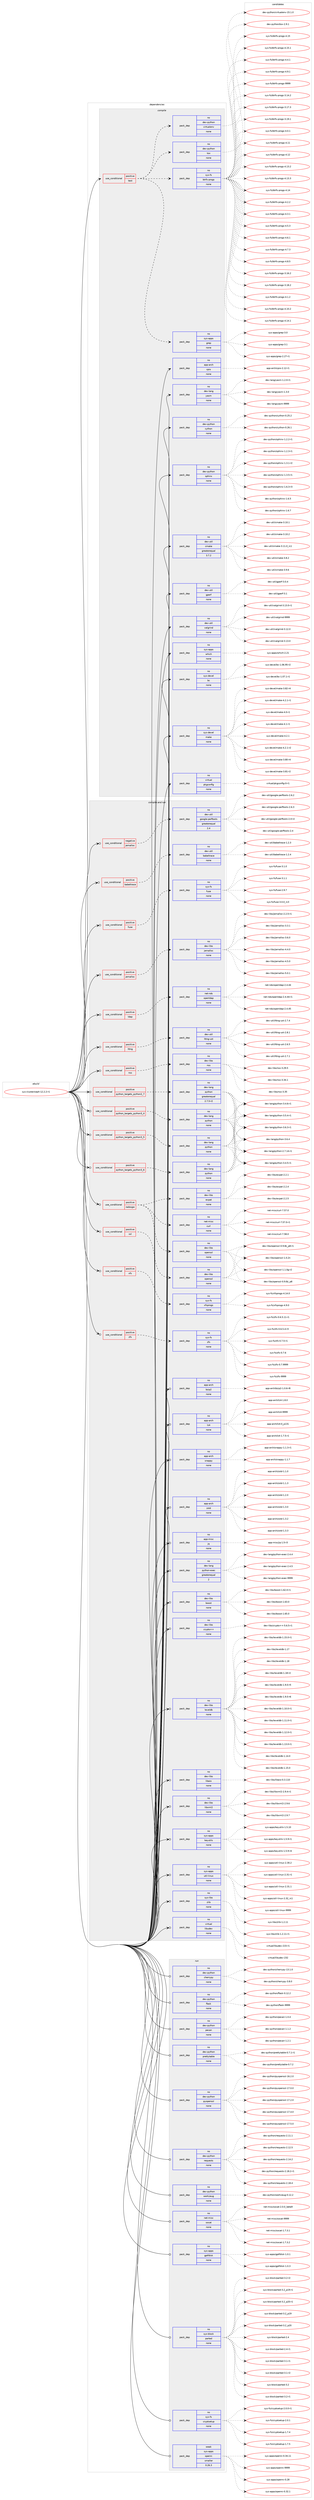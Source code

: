 digraph prolog {

# *************
# Graph options
# *************

newrank=true;
concentrate=true;
compound=true;
graph [rankdir=LR,fontname=Helvetica,fontsize=10,ranksep=1.5];#, ranksep=2.5, nodesep=0.2];
edge  [arrowhead=vee];
node  [fontname=Helvetica,fontsize=10];

# **********
# The ebuild
# **********

subgraph cluster_leftcol {
color=gray;
rank=same;
label=<<i>ebuild</i>>;
id [label="sys-cluster/ceph-12.2.2-r1", color=red, width=4, href="../sys-cluster/ceph-12.2.2-r1.svg"];
}

# ****************
# The dependencies
# ****************

subgraph cluster_midcol {
color=gray;
label=<<i>dependencies</i>>;
subgraph cluster_compile {
fillcolor="#eeeeee";
style=filled;
label=<<i>compile</i>>;
subgraph cond434 {
dependency5478 [label=<<TABLE BORDER="0" CELLBORDER="1" CELLSPACING="0" CELLPADDING="4"><TR><TD ROWSPAN="3" CELLPADDING="10">use_conditional</TD></TR><TR><TD>positive</TD></TR><TR><TD>test</TD></TR></TABLE>>, shape=none, color=red];
subgraph pack5039 {
dependency5479 [label=<<TABLE BORDER="0" CELLBORDER="1" CELLSPACING="0" CELLPADDING="4" WIDTH="220"><TR><TD ROWSPAN="6" CELLPADDING="30">pack_dep</TD></TR><TR><TD WIDTH="110">no</TD></TR><TR><TD>dev-python</TD></TR><TR><TD>tox</TD></TR><TR><TD>none</TD></TR><TR><TD></TD></TR></TABLE>>, shape=none, color=blue];
}
dependency5478:e -> dependency5479:w [weight=20,style="dashed",arrowhead="vee"];
subgraph pack5040 {
dependency5480 [label=<<TABLE BORDER="0" CELLBORDER="1" CELLSPACING="0" CELLPADDING="4" WIDTH="220"><TR><TD ROWSPAN="6" CELLPADDING="30">pack_dep</TD></TR><TR><TD WIDTH="110">no</TD></TR><TR><TD>dev-python</TD></TR><TR><TD>virtualenv</TD></TR><TR><TD>none</TD></TR><TR><TD></TD></TR></TABLE>>, shape=none, color=blue];
}
dependency5478:e -> dependency5480:w [weight=20,style="dashed",arrowhead="vee"];
subgraph pack5041 {
dependency5481 [label=<<TABLE BORDER="0" CELLBORDER="1" CELLSPACING="0" CELLPADDING="4" WIDTH="220"><TR><TD ROWSPAN="6" CELLPADDING="30">pack_dep</TD></TR><TR><TD WIDTH="110">no</TD></TR><TR><TD>sys-apps</TD></TR><TR><TD>grep</TD></TR><TR><TD>none</TD></TR><TR><TD></TD></TR></TABLE>>, shape=none, color=blue];
}
dependency5478:e -> dependency5481:w [weight=20,style="dashed",arrowhead="vee"];
subgraph pack5042 {
dependency5482 [label=<<TABLE BORDER="0" CELLBORDER="1" CELLSPACING="0" CELLPADDING="4" WIDTH="220"><TR><TD ROWSPAN="6" CELLPADDING="30">pack_dep</TD></TR><TR><TD WIDTH="110">no</TD></TR><TR><TD>sys-fs</TD></TR><TR><TD>btrfs-progs</TD></TR><TR><TD>none</TD></TR><TR><TD></TD></TR></TABLE>>, shape=none, color=blue];
}
dependency5478:e -> dependency5482:w [weight=20,style="dashed",arrowhead="vee"];
}
id:e -> dependency5478:w [weight=20,style="solid",arrowhead="vee"];
subgraph pack5043 {
dependency5483 [label=<<TABLE BORDER="0" CELLBORDER="1" CELLSPACING="0" CELLPADDING="4" WIDTH="220"><TR><TD ROWSPAN="6" CELLPADDING="30">pack_dep</TD></TR><TR><TD WIDTH="110">no</TD></TR><TR><TD>app-arch</TD></TR><TR><TD>cpio</TD></TR><TR><TD>none</TD></TR><TR><TD></TD></TR></TABLE>>, shape=none, color=blue];
}
id:e -> dependency5483:w [weight=20,style="solid",arrowhead="vee"];
subgraph pack5044 {
dependency5484 [label=<<TABLE BORDER="0" CELLBORDER="1" CELLSPACING="0" CELLPADDING="4" WIDTH="220"><TR><TD ROWSPAN="6" CELLPADDING="30">pack_dep</TD></TR><TR><TD WIDTH="110">no</TD></TR><TR><TD>dev-lang</TD></TR><TR><TD>yasm</TD></TR><TR><TD>none</TD></TR><TR><TD></TD></TR></TABLE>>, shape=none, color=blue];
}
id:e -> dependency5484:w [weight=20,style="solid",arrowhead="vee"];
subgraph pack5045 {
dependency5485 [label=<<TABLE BORDER="0" CELLBORDER="1" CELLSPACING="0" CELLPADDING="4" WIDTH="220"><TR><TD ROWSPAN="6" CELLPADDING="30">pack_dep</TD></TR><TR><TD WIDTH="110">no</TD></TR><TR><TD>dev-python</TD></TR><TR><TD>cython</TD></TR><TR><TD>none</TD></TR><TR><TD></TD></TR></TABLE>>, shape=none, color=blue];
}
id:e -> dependency5485:w [weight=20,style="solid",arrowhead="vee"];
subgraph pack5046 {
dependency5486 [label=<<TABLE BORDER="0" CELLBORDER="1" CELLSPACING="0" CELLPADDING="4" WIDTH="220"><TR><TD ROWSPAN="6" CELLPADDING="30">pack_dep</TD></TR><TR><TD WIDTH="110">no</TD></TR><TR><TD>dev-python</TD></TR><TR><TD>sphinx</TD></TR><TR><TD>none</TD></TR><TR><TD></TD></TR></TABLE>>, shape=none, color=blue];
}
id:e -> dependency5486:w [weight=20,style="solid",arrowhead="vee"];
subgraph pack5047 {
dependency5487 [label=<<TABLE BORDER="0" CELLBORDER="1" CELLSPACING="0" CELLPADDING="4" WIDTH="220"><TR><TD ROWSPAN="6" CELLPADDING="30">pack_dep</TD></TR><TR><TD WIDTH="110">no</TD></TR><TR><TD>dev-util</TD></TR><TR><TD>cmake</TD></TR><TR><TD>greaterequal</TD></TR><TR><TD>3.7.2</TD></TR></TABLE>>, shape=none, color=blue];
}
id:e -> dependency5487:w [weight=20,style="solid",arrowhead="vee"];
subgraph pack5048 {
dependency5488 [label=<<TABLE BORDER="0" CELLBORDER="1" CELLSPACING="0" CELLPADDING="4" WIDTH="220"><TR><TD ROWSPAN="6" CELLPADDING="30">pack_dep</TD></TR><TR><TD WIDTH="110">no</TD></TR><TR><TD>dev-util</TD></TR><TR><TD>gperf</TD></TR><TR><TD>none</TD></TR><TR><TD></TD></TR></TABLE>>, shape=none, color=blue];
}
id:e -> dependency5488:w [weight=20,style="solid",arrowhead="vee"];
subgraph pack5049 {
dependency5489 [label=<<TABLE BORDER="0" CELLBORDER="1" CELLSPACING="0" CELLPADDING="4" WIDTH="220"><TR><TD ROWSPAN="6" CELLPADDING="30">pack_dep</TD></TR><TR><TD WIDTH="110">no</TD></TR><TR><TD>dev-util</TD></TR><TR><TD>valgrind</TD></TR><TR><TD>none</TD></TR><TR><TD></TD></TR></TABLE>>, shape=none, color=blue];
}
id:e -> dependency5489:w [weight=20,style="solid",arrowhead="vee"];
subgraph pack5050 {
dependency5490 [label=<<TABLE BORDER="0" CELLBORDER="1" CELLSPACING="0" CELLPADDING="4" WIDTH="220"><TR><TD ROWSPAN="6" CELLPADDING="30">pack_dep</TD></TR><TR><TD WIDTH="110">no</TD></TR><TR><TD>sys-apps</TD></TR><TR><TD>which</TD></TR><TR><TD>none</TD></TR><TR><TD></TD></TR></TABLE>>, shape=none, color=blue];
}
id:e -> dependency5490:w [weight=20,style="solid",arrowhead="vee"];
subgraph pack5051 {
dependency5491 [label=<<TABLE BORDER="0" CELLBORDER="1" CELLSPACING="0" CELLPADDING="4" WIDTH="220"><TR><TD ROWSPAN="6" CELLPADDING="30">pack_dep</TD></TR><TR><TD WIDTH="110">no</TD></TR><TR><TD>sys-devel</TD></TR><TR><TD>bc</TD></TR><TR><TD>none</TD></TR><TR><TD></TD></TR></TABLE>>, shape=none, color=blue];
}
id:e -> dependency5491:w [weight=20,style="solid",arrowhead="vee"];
subgraph pack5052 {
dependency5492 [label=<<TABLE BORDER="0" CELLBORDER="1" CELLSPACING="0" CELLPADDING="4" WIDTH="220"><TR><TD ROWSPAN="6" CELLPADDING="30">pack_dep</TD></TR><TR><TD WIDTH="110">no</TD></TR><TR><TD>sys-devel</TD></TR><TR><TD>make</TD></TR><TR><TD>none</TD></TR><TR><TD></TD></TR></TABLE>>, shape=none, color=blue];
}
id:e -> dependency5492:w [weight=20,style="solid",arrowhead="vee"];
subgraph pack5053 {
dependency5493 [label=<<TABLE BORDER="0" CELLBORDER="1" CELLSPACING="0" CELLPADDING="4" WIDTH="220"><TR><TD ROWSPAN="6" CELLPADDING="30">pack_dep</TD></TR><TR><TD WIDTH="110">no</TD></TR><TR><TD>virtual</TD></TR><TR><TD>pkgconfig</TD></TR><TR><TD>none</TD></TR><TR><TD></TD></TR></TABLE>>, shape=none, color=blue];
}
id:e -> dependency5493:w [weight=20,style="solid",arrowhead="vee"];
}
subgraph cluster_compileandrun {
fillcolor="#eeeeee";
style=filled;
label=<<i>compile and run</i>>;
subgraph cond435 {
dependency5494 [label=<<TABLE BORDER="0" CELLBORDER="1" CELLSPACING="0" CELLPADDING="4"><TR><TD ROWSPAN="3" CELLPADDING="10">use_conditional</TD></TR><TR><TD>negative</TD></TR><TR><TD>jemalloc</TD></TR></TABLE>>, shape=none, color=red];
subgraph pack5054 {
dependency5495 [label=<<TABLE BORDER="0" CELLBORDER="1" CELLSPACING="0" CELLPADDING="4" WIDTH="220"><TR><TD ROWSPAN="6" CELLPADDING="30">pack_dep</TD></TR><TR><TD WIDTH="110">no</TD></TR><TR><TD>dev-util</TD></TR><TR><TD>google-perftools</TD></TR><TR><TD>greaterequal</TD></TR><TR><TD>2.4</TD></TR></TABLE>>, shape=none, color=blue];
}
dependency5494:e -> dependency5495:w [weight=20,style="dashed",arrowhead="vee"];
}
id:e -> dependency5494:w [weight=20,style="solid",arrowhead="odotvee"];
subgraph cond436 {
dependency5496 [label=<<TABLE BORDER="0" CELLBORDER="1" CELLSPACING="0" CELLPADDING="4"><TR><TD ROWSPAN="3" CELLPADDING="10">use_conditional</TD></TR><TR><TD>positive</TD></TR><TR><TD>babeltrace</TD></TR></TABLE>>, shape=none, color=red];
subgraph pack5055 {
dependency5497 [label=<<TABLE BORDER="0" CELLBORDER="1" CELLSPACING="0" CELLPADDING="4" WIDTH="220"><TR><TD ROWSPAN="6" CELLPADDING="30">pack_dep</TD></TR><TR><TD WIDTH="110">no</TD></TR><TR><TD>dev-util</TD></TR><TR><TD>babeltrace</TD></TR><TR><TD>none</TD></TR><TR><TD></TD></TR></TABLE>>, shape=none, color=blue];
}
dependency5496:e -> dependency5497:w [weight=20,style="dashed",arrowhead="vee"];
}
id:e -> dependency5496:w [weight=20,style="solid",arrowhead="odotvee"];
subgraph cond437 {
dependency5498 [label=<<TABLE BORDER="0" CELLBORDER="1" CELLSPACING="0" CELLPADDING="4"><TR><TD ROWSPAN="3" CELLPADDING="10">use_conditional</TD></TR><TR><TD>positive</TD></TR><TR><TD>fuse</TD></TR></TABLE>>, shape=none, color=red];
subgraph pack5056 {
dependency5499 [label=<<TABLE BORDER="0" CELLBORDER="1" CELLSPACING="0" CELLPADDING="4" WIDTH="220"><TR><TD ROWSPAN="6" CELLPADDING="30">pack_dep</TD></TR><TR><TD WIDTH="110">no</TD></TR><TR><TD>sys-fs</TD></TR><TR><TD>fuse</TD></TR><TR><TD>none</TD></TR><TR><TD></TD></TR></TABLE>>, shape=none, color=blue];
}
dependency5498:e -> dependency5499:w [weight=20,style="dashed",arrowhead="vee"];
}
id:e -> dependency5498:w [weight=20,style="solid",arrowhead="odotvee"];
subgraph cond438 {
dependency5500 [label=<<TABLE BORDER="0" CELLBORDER="1" CELLSPACING="0" CELLPADDING="4"><TR><TD ROWSPAN="3" CELLPADDING="10">use_conditional</TD></TR><TR><TD>positive</TD></TR><TR><TD>jemalloc</TD></TR></TABLE>>, shape=none, color=red];
subgraph pack5057 {
dependency5501 [label=<<TABLE BORDER="0" CELLBORDER="1" CELLSPACING="0" CELLPADDING="4" WIDTH="220"><TR><TD ROWSPAN="6" CELLPADDING="30">pack_dep</TD></TR><TR><TD WIDTH="110">no</TD></TR><TR><TD>dev-libs</TD></TR><TR><TD>jemalloc</TD></TR><TR><TD>none</TD></TR><TR><TD></TD></TR></TABLE>>, shape=none, color=blue];
}
dependency5500:e -> dependency5501:w [weight=20,style="dashed",arrowhead="vee"];
}
id:e -> dependency5500:w [weight=20,style="solid",arrowhead="odotvee"];
subgraph cond439 {
dependency5502 [label=<<TABLE BORDER="0" CELLBORDER="1" CELLSPACING="0" CELLPADDING="4"><TR><TD ROWSPAN="3" CELLPADDING="10">use_conditional</TD></TR><TR><TD>positive</TD></TR><TR><TD>ldap</TD></TR></TABLE>>, shape=none, color=red];
subgraph pack5058 {
dependency5503 [label=<<TABLE BORDER="0" CELLBORDER="1" CELLSPACING="0" CELLPADDING="4" WIDTH="220"><TR><TD ROWSPAN="6" CELLPADDING="30">pack_dep</TD></TR><TR><TD WIDTH="110">no</TD></TR><TR><TD>net-nds</TD></TR><TR><TD>openldap</TD></TR><TR><TD>none</TD></TR><TR><TD></TD></TR></TABLE>>, shape=none, color=blue];
}
dependency5502:e -> dependency5503:w [weight=20,style="dashed",arrowhead="vee"];
}
id:e -> dependency5502:w [weight=20,style="solid",arrowhead="odotvee"];
subgraph cond440 {
dependency5504 [label=<<TABLE BORDER="0" CELLBORDER="1" CELLSPACING="0" CELLPADDING="4"><TR><TD ROWSPAN="3" CELLPADDING="10">use_conditional</TD></TR><TR><TD>positive</TD></TR><TR><TD>lttng</TD></TR></TABLE>>, shape=none, color=red];
subgraph pack5059 {
dependency5505 [label=<<TABLE BORDER="0" CELLBORDER="1" CELLSPACING="0" CELLPADDING="4" WIDTH="220"><TR><TD ROWSPAN="6" CELLPADDING="30">pack_dep</TD></TR><TR><TD WIDTH="110">no</TD></TR><TR><TD>dev-util</TD></TR><TR><TD>lttng-ust</TD></TR><TR><TD>none</TD></TR><TR><TD></TD></TR></TABLE>>, shape=none, color=blue];
}
dependency5504:e -> dependency5505:w [weight=20,style="dashed",arrowhead="vee"];
}
id:e -> dependency5504:w [weight=20,style="solid",arrowhead="odotvee"];
subgraph cond441 {
dependency5506 [label=<<TABLE BORDER="0" CELLBORDER="1" CELLSPACING="0" CELLPADDING="4"><TR><TD ROWSPAN="3" CELLPADDING="10">use_conditional</TD></TR><TR><TD>positive</TD></TR><TR><TD>nss</TD></TR></TABLE>>, shape=none, color=red];
subgraph pack5060 {
dependency5507 [label=<<TABLE BORDER="0" CELLBORDER="1" CELLSPACING="0" CELLPADDING="4" WIDTH="220"><TR><TD ROWSPAN="6" CELLPADDING="30">pack_dep</TD></TR><TR><TD WIDTH="110">no</TD></TR><TR><TD>dev-libs</TD></TR><TR><TD>nss</TD></TR><TR><TD>none</TD></TR><TR><TD></TD></TR></TABLE>>, shape=none, color=blue];
}
dependency5506:e -> dependency5507:w [weight=20,style="dashed",arrowhead="vee"];
}
id:e -> dependency5506:w [weight=20,style="solid",arrowhead="odotvee"];
subgraph cond442 {
dependency5508 [label=<<TABLE BORDER="0" CELLBORDER="1" CELLSPACING="0" CELLPADDING="4"><TR><TD ROWSPAN="3" CELLPADDING="10">use_conditional</TD></TR><TR><TD>positive</TD></TR><TR><TD>python_targets_python2_7</TD></TR></TABLE>>, shape=none, color=red];
subgraph pack5061 {
dependency5509 [label=<<TABLE BORDER="0" CELLBORDER="1" CELLSPACING="0" CELLPADDING="4" WIDTH="220"><TR><TD ROWSPAN="6" CELLPADDING="30">pack_dep</TD></TR><TR><TD WIDTH="110">no</TD></TR><TR><TD>dev-lang</TD></TR><TR><TD>python</TD></TR><TR><TD>greaterequal</TD></TR><TR><TD>2.7.5-r2</TD></TR></TABLE>>, shape=none, color=blue];
}
dependency5508:e -> dependency5509:w [weight=20,style="dashed",arrowhead="vee"];
}
id:e -> dependency5508:w [weight=20,style="solid",arrowhead="odotvee"];
subgraph cond443 {
dependency5510 [label=<<TABLE BORDER="0" CELLBORDER="1" CELLSPACING="0" CELLPADDING="4"><TR><TD ROWSPAN="3" CELLPADDING="10">use_conditional</TD></TR><TR><TD>positive</TD></TR><TR><TD>python_targets_python3_4</TD></TR></TABLE>>, shape=none, color=red];
subgraph pack5062 {
dependency5511 [label=<<TABLE BORDER="0" CELLBORDER="1" CELLSPACING="0" CELLPADDING="4" WIDTH="220"><TR><TD ROWSPAN="6" CELLPADDING="30">pack_dep</TD></TR><TR><TD WIDTH="110">no</TD></TR><TR><TD>dev-lang</TD></TR><TR><TD>python</TD></TR><TR><TD>none</TD></TR><TR><TD></TD></TR></TABLE>>, shape=none, color=blue];
}
dependency5510:e -> dependency5511:w [weight=20,style="dashed",arrowhead="vee"];
}
id:e -> dependency5510:w [weight=20,style="solid",arrowhead="odotvee"];
subgraph cond444 {
dependency5512 [label=<<TABLE BORDER="0" CELLBORDER="1" CELLSPACING="0" CELLPADDING="4"><TR><TD ROWSPAN="3" CELLPADDING="10">use_conditional</TD></TR><TR><TD>positive</TD></TR><TR><TD>python_targets_python3_5</TD></TR></TABLE>>, shape=none, color=red];
subgraph pack5063 {
dependency5513 [label=<<TABLE BORDER="0" CELLBORDER="1" CELLSPACING="0" CELLPADDING="4" WIDTH="220"><TR><TD ROWSPAN="6" CELLPADDING="30">pack_dep</TD></TR><TR><TD WIDTH="110">no</TD></TR><TR><TD>dev-lang</TD></TR><TR><TD>python</TD></TR><TR><TD>none</TD></TR><TR><TD></TD></TR></TABLE>>, shape=none, color=blue];
}
dependency5512:e -> dependency5513:w [weight=20,style="dashed",arrowhead="vee"];
}
id:e -> dependency5512:w [weight=20,style="solid",arrowhead="odotvee"];
subgraph cond445 {
dependency5514 [label=<<TABLE BORDER="0" CELLBORDER="1" CELLSPACING="0" CELLPADDING="4"><TR><TD ROWSPAN="3" CELLPADDING="10">use_conditional</TD></TR><TR><TD>positive</TD></TR><TR><TD>python_targets_python3_6</TD></TR></TABLE>>, shape=none, color=red];
subgraph pack5064 {
dependency5515 [label=<<TABLE BORDER="0" CELLBORDER="1" CELLSPACING="0" CELLPADDING="4" WIDTH="220"><TR><TD ROWSPAN="6" CELLPADDING="30">pack_dep</TD></TR><TR><TD WIDTH="110">no</TD></TR><TR><TD>dev-lang</TD></TR><TR><TD>python</TD></TR><TR><TD>none</TD></TR><TR><TD></TD></TR></TABLE>>, shape=none, color=blue];
}
dependency5514:e -> dependency5515:w [weight=20,style="dashed",arrowhead="vee"];
}
id:e -> dependency5514:w [weight=20,style="solid",arrowhead="odotvee"];
subgraph cond446 {
dependency5516 [label=<<TABLE BORDER="0" CELLBORDER="1" CELLSPACING="0" CELLPADDING="4"><TR><TD ROWSPAN="3" CELLPADDING="10">use_conditional</TD></TR><TR><TD>positive</TD></TR><TR><TD>radosgw</TD></TR></TABLE>>, shape=none, color=red];
subgraph pack5065 {
dependency5517 [label=<<TABLE BORDER="0" CELLBORDER="1" CELLSPACING="0" CELLPADDING="4" WIDTH="220"><TR><TD ROWSPAN="6" CELLPADDING="30">pack_dep</TD></TR><TR><TD WIDTH="110">no</TD></TR><TR><TD>dev-libs</TD></TR><TR><TD>expat</TD></TR><TR><TD>none</TD></TR><TR><TD></TD></TR></TABLE>>, shape=none, color=blue];
}
dependency5516:e -> dependency5517:w [weight=20,style="dashed",arrowhead="vee"];
subgraph pack5066 {
dependency5518 [label=<<TABLE BORDER="0" CELLBORDER="1" CELLSPACING="0" CELLPADDING="4" WIDTH="220"><TR><TD ROWSPAN="6" CELLPADDING="30">pack_dep</TD></TR><TR><TD WIDTH="110">no</TD></TR><TR><TD>dev-libs</TD></TR><TR><TD>openssl</TD></TR><TR><TD>none</TD></TR><TR><TD></TD></TR></TABLE>>, shape=none, color=blue];
}
dependency5516:e -> dependency5518:w [weight=20,style="dashed",arrowhead="vee"];
subgraph pack5067 {
dependency5519 [label=<<TABLE BORDER="0" CELLBORDER="1" CELLSPACING="0" CELLPADDING="4" WIDTH="220"><TR><TD ROWSPAN="6" CELLPADDING="30">pack_dep</TD></TR><TR><TD WIDTH="110">no</TD></TR><TR><TD>net-misc</TD></TR><TR><TD>curl</TD></TR><TR><TD>none</TD></TR><TR><TD></TD></TR></TABLE>>, shape=none, color=blue];
}
dependency5516:e -> dependency5519:w [weight=20,style="dashed",arrowhead="vee"];
}
id:e -> dependency5516:w [weight=20,style="solid",arrowhead="odotvee"];
subgraph cond447 {
dependency5520 [label=<<TABLE BORDER="0" CELLBORDER="1" CELLSPACING="0" CELLPADDING="4"><TR><TD ROWSPAN="3" CELLPADDING="10">use_conditional</TD></TR><TR><TD>positive</TD></TR><TR><TD>ssl</TD></TR></TABLE>>, shape=none, color=red];
subgraph pack5068 {
dependency5521 [label=<<TABLE BORDER="0" CELLBORDER="1" CELLSPACING="0" CELLPADDING="4" WIDTH="220"><TR><TD ROWSPAN="6" CELLPADDING="30">pack_dep</TD></TR><TR><TD WIDTH="110">no</TD></TR><TR><TD>dev-libs</TD></TR><TR><TD>openssl</TD></TR><TR><TD>none</TD></TR><TR><TD></TD></TR></TABLE>>, shape=none, color=blue];
}
dependency5520:e -> dependency5521:w [weight=20,style="dashed",arrowhead="vee"];
}
id:e -> dependency5520:w [weight=20,style="solid",arrowhead="odotvee"];
subgraph cond448 {
dependency5522 [label=<<TABLE BORDER="0" CELLBORDER="1" CELLSPACING="0" CELLPADDING="4"><TR><TD ROWSPAN="3" CELLPADDING="10">use_conditional</TD></TR><TR><TD>positive</TD></TR><TR><TD>xfs</TD></TR></TABLE>>, shape=none, color=red];
subgraph pack5069 {
dependency5523 [label=<<TABLE BORDER="0" CELLBORDER="1" CELLSPACING="0" CELLPADDING="4" WIDTH="220"><TR><TD ROWSPAN="6" CELLPADDING="30">pack_dep</TD></TR><TR><TD WIDTH="110">no</TD></TR><TR><TD>sys-fs</TD></TR><TR><TD>xfsprogs</TD></TR><TR><TD>none</TD></TR><TR><TD></TD></TR></TABLE>>, shape=none, color=blue];
}
dependency5522:e -> dependency5523:w [weight=20,style="dashed",arrowhead="vee"];
}
id:e -> dependency5522:w [weight=20,style="solid",arrowhead="odotvee"];
subgraph cond449 {
dependency5524 [label=<<TABLE BORDER="0" CELLBORDER="1" CELLSPACING="0" CELLPADDING="4"><TR><TD ROWSPAN="3" CELLPADDING="10">use_conditional</TD></TR><TR><TD>positive</TD></TR><TR><TD>zfs</TD></TR></TABLE>>, shape=none, color=red];
subgraph pack5070 {
dependency5525 [label=<<TABLE BORDER="0" CELLBORDER="1" CELLSPACING="0" CELLPADDING="4" WIDTH="220"><TR><TD ROWSPAN="6" CELLPADDING="30">pack_dep</TD></TR><TR><TD WIDTH="110">no</TD></TR><TR><TD>sys-fs</TD></TR><TR><TD>zfs</TD></TR><TR><TD>none</TD></TR><TR><TD></TD></TR></TABLE>>, shape=none, color=blue];
}
dependency5524:e -> dependency5525:w [weight=20,style="dashed",arrowhead="vee"];
}
id:e -> dependency5524:w [weight=20,style="solid",arrowhead="odotvee"];
subgraph pack5071 {
dependency5526 [label=<<TABLE BORDER="0" CELLBORDER="1" CELLSPACING="0" CELLPADDING="4" WIDTH="220"><TR><TD ROWSPAN="6" CELLPADDING="30">pack_dep</TD></TR><TR><TD WIDTH="110">no</TD></TR><TR><TD>app-arch</TD></TR><TR><TD>bzip2</TD></TR><TR><TD>none</TD></TR><TR><TD></TD></TR></TABLE>>, shape=none, color=blue];
}
id:e -> dependency5526:w [weight=20,style="solid",arrowhead="odotvee"];
subgraph pack5072 {
dependency5527 [label=<<TABLE BORDER="0" CELLBORDER="1" CELLSPACING="0" CELLPADDING="4" WIDTH="220"><TR><TD ROWSPAN="6" CELLPADDING="30">pack_dep</TD></TR><TR><TD WIDTH="110">no</TD></TR><TR><TD>app-arch</TD></TR><TR><TD>lz4</TD></TR><TR><TD>none</TD></TR><TR><TD></TD></TR></TABLE>>, shape=none, color=blue];
}
id:e -> dependency5527:w [weight=20,style="solid",arrowhead="odotvee"];
subgraph pack5073 {
dependency5528 [label=<<TABLE BORDER="0" CELLBORDER="1" CELLSPACING="0" CELLPADDING="4" WIDTH="220"><TR><TD ROWSPAN="6" CELLPADDING="30">pack_dep</TD></TR><TR><TD WIDTH="110">no</TD></TR><TR><TD>app-arch</TD></TR><TR><TD>snappy</TD></TR><TR><TD>none</TD></TR><TR><TD></TD></TR></TABLE>>, shape=none, color=blue];
}
id:e -> dependency5528:w [weight=20,style="solid",arrowhead="odotvee"];
subgraph pack5074 {
dependency5529 [label=<<TABLE BORDER="0" CELLBORDER="1" CELLSPACING="0" CELLPADDING="4" WIDTH="220"><TR><TD ROWSPAN="6" CELLPADDING="30">pack_dep</TD></TR><TR><TD WIDTH="110">no</TD></TR><TR><TD>app-arch</TD></TR><TR><TD>zstd</TD></TR><TR><TD>none</TD></TR><TR><TD></TD></TR></TABLE>>, shape=none, color=blue];
}
id:e -> dependency5529:w [weight=20,style="solid",arrowhead="odotvee"];
subgraph pack5075 {
dependency5530 [label=<<TABLE BORDER="0" CELLBORDER="1" CELLSPACING="0" CELLPADDING="4" WIDTH="220"><TR><TD ROWSPAN="6" CELLPADDING="30">pack_dep</TD></TR><TR><TD WIDTH="110">no</TD></TR><TR><TD>app-misc</TD></TR><TR><TD>jq</TD></TR><TR><TD>none</TD></TR><TR><TD></TD></TR></TABLE>>, shape=none, color=blue];
}
id:e -> dependency5530:w [weight=20,style="solid",arrowhead="odotvee"];
subgraph pack5076 {
dependency5531 [label=<<TABLE BORDER="0" CELLBORDER="1" CELLSPACING="0" CELLPADDING="4" WIDTH="220"><TR><TD ROWSPAN="6" CELLPADDING="30">pack_dep</TD></TR><TR><TD WIDTH="110">no</TD></TR><TR><TD>dev-lang</TD></TR><TR><TD>python-exec</TD></TR><TR><TD>greaterequal</TD></TR><TR><TD>2</TD></TR></TABLE>>, shape=none, color=blue];
}
id:e -> dependency5531:w [weight=20,style="solid",arrowhead="odotvee"];
subgraph pack5077 {
dependency5532 [label=<<TABLE BORDER="0" CELLBORDER="1" CELLSPACING="0" CELLPADDING="4" WIDTH="220"><TR><TD ROWSPAN="6" CELLPADDING="30">pack_dep</TD></TR><TR><TD WIDTH="110">no</TD></TR><TR><TD>dev-libs</TD></TR><TR><TD>boost</TD></TR><TR><TD>none</TD></TR><TR><TD></TD></TR></TABLE>>, shape=none, color=blue];
}
id:e -> dependency5532:w [weight=20,style="solid",arrowhead="odotvee"];
subgraph pack5078 {
dependency5533 [label=<<TABLE BORDER="0" CELLBORDER="1" CELLSPACING="0" CELLPADDING="4" WIDTH="220"><TR><TD ROWSPAN="6" CELLPADDING="30">pack_dep</TD></TR><TR><TD WIDTH="110">no</TD></TR><TR><TD>dev-libs</TD></TR><TR><TD>crypto++</TD></TR><TR><TD>none</TD></TR><TR><TD></TD></TR></TABLE>>, shape=none, color=blue];
}
id:e -> dependency5533:w [weight=20,style="solid",arrowhead="odotvee"];
subgraph pack5079 {
dependency5534 [label=<<TABLE BORDER="0" CELLBORDER="1" CELLSPACING="0" CELLPADDING="4" WIDTH="220"><TR><TD ROWSPAN="6" CELLPADDING="30">pack_dep</TD></TR><TR><TD WIDTH="110">no</TD></TR><TR><TD>dev-libs</TD></TR><TR><TD>leveldb</TD></TR><TR><TD>none</TD></TR><TR><TD></TD></TR></TABLE>>, shape=none, color=blue];
}
id:e -> dependency5534:w [weight=20,style="solid",arrowhead="odotvee"];
subgraph pack5080 {
dependency5535 [label=<<TABLE BORDER="0" CELLBORDER="1" CELLSPACING="0" CELLPADDING="4" WIDTH="220"><TR><TD ROWSPAN="6" CELLPADDING="30">pack_dep</TD></TR><TR><TD WIDTH="110">no</TD></TR><TR><TD>dev-libs</TD></TR><TR><TD>libaio</TD></TR><TR><TD>none</TD></TR><TR><TD></TD></TR></TABLE>>, shape=none, color=blue];
}
id:e -> dependency5535:w [weight=20,style="solid",arrowhead="odotvee"];
subgraph pack5081 {
dependency5536 [label=<<TABLE BORDER="0" CELLBORDER="1" CELLSPACING="0" CELLPADDING="4" WIDTH="220"><TR><TD ROWSPAN="6" CELLPADDING="30">pack_dep</TD></TR><TR><TD WIDTH="110">no</TD></TR><TR><TD>dev-libs</TD></TR><TR><TD>libxml2</TD></TR><TR><TD>none</TD></TR><TR><TD></TD></TR></TABLE>>, shape=none, color=blue];
}
id:e -> dependency5536:w [weight=20,style="solid",arrowhead="odotvee"];
subgraph pack5082 {
dependency5537 [label=<<TABLE BORDER="0" CELLBORDER="1" CELLSPACING="0" CELLPADDING="4" WIDTH="220"><TR><TD ROWSPAN="6" CELLPADDING="30">pack_dep</TD></TR><TR><TD WIDTH="110">no</TD></TR><TR><TD>sys-apps</TD></TR><TR><TD>keyutils</TD></TR><TR><TD>none</TD></TR><TR><TD></TD></TR></TABLE>>, shape=none, color=blue];
}
id:e -> dependency5537:w [weight=20,style="solid",arrowhead="odotvee"];
subgraph pack5083 {
dependency5538 [label=<<TABLE BORDER="0" CELLBORDER="1" CELLSPACING="0" CELLPADDING="4" WIDTH="220"><TR><TD ROWSPAN="6" CELLPADDING="30">pack_dep</TD></TR><TR><TD WIDTH="110">no</TD></TR><TR><TD>sys-apps</TD></TR><TR><TD>util-linux</TD></TR><TR><TD>none</TD></TR><TR><TD></TD></TR></TABLE>>, shape=none, color=blue];
}
id:e -> dependency5538:w [weight=20,style="solid",arrowhead="odotvee"];
subgraph pack5084 {
dependency5539 [label=<<TABLE BORDER="0" CELLBORDER="1" CELLSPACING="0" CELLPADDING="4" WIDTH="220"><TR><TD ROWSPAN="6" CELLPADDING="30">pack_dep</TD></TR><TR><TD WIDTH="110">no</TD></TR><TR><TD>sys-libs</TD></TR><TR><TD>zlib</TD></TR><TR><TD>none</TD></TR><TR><TD></TD></TR></TABLE>>, shape=none, color=blue];
}
id:e -> dependency5539:w [weight=20,style="solid",arrowhead="odotvee"];
subgraph pack5085 {
dependency5540 [label=<<TABLE BORDER="0" CELLBORDER="1" CELLSPACING="0" CELLPADDING="4" WIDTH="220"><TR><TD ROWSPAN="6" CELLPADDING="30">pack_dep</TD></TR><TR><TD WIDTH="110">no</TD></TR><TR><TD>virtual</TD></TR><TR><TD>libudev</TD></TR><TR><TD>none</TD></TR><TR><TD></TD></TR></TABLE>>, shape=none, color=blue];
}
id:e -> dependency5540:w [weight=20,style="solid",arrowhead="odotvee"];
}
subgraph cluster_run {
fillcolor="#eeeeee";
style=filled;
label=<<i>run</i>>;
subgraph pack5086 {
dependency5541 [label=<<TABLE BORDER="0" CELLBORDER="1" CELLSPACING="0" CELLPADDING="4" WIDTH="220"><TR><TD ROWSPAN="6" CELLPADDING="30">pack_dep</TD></TR><TR><TD WIDTH="110">no</TD></TR><TR><TD>dev-python</TD></TR><TR><TD>cherrypy</TD></TR><TR><TD>none</TD></TR><TR><TD></TD></TR></TABLE>>, shape=none, color=blue];
}
id:e -> dependency5541:w [weight=20,style="solid",arrowhead="odot"];
subgraph pack5087 {
dependency5542 [label=<<TABLE BORDER="0" CELLBORDER="1" CELLSPACING="0" CELLPADDING="4" WIDTH="220"><TR><TD ROWSPAN="6" CELLPADDING="30">pack_dep</TD></TR><TR><TD WIDTH="110">no</TD></TR><TR><TD>dev-python</TD></TR><TR><TD>flask</TD></TR><TR><TD>none</TD></TR><TR><TD></TD></TR></TABLE>>, shape=none, color=blue];
}
id:e -> dependency5542:w [weight=20,style="solid",arrowhead="odot"];
subgraph pack5088 {
dependency5543 [label=<<TABLE BORDER="0" CELLBORDER="1" CELLSPACING="0" CELLPADDING="4" WIDTH="220"><TR><TD ROWSPAN="6" CELLPADDING="30">pack_dep</TD></TR><TR><TD WIDTH="110">no</TD></TR><TR><TD>dev-python</TD></TR><TR><TD>pecan</TD></TR><TR><TD>none</TD></TR><TR><TD></TD></TR></TABLE>>, shape=none, color=blue];
}
id:e -> dependency5543:w [weight=20,style="solid",arrowhead="odot"];
subgraph pack5089 {
dependency5544 [label=<<TABLE BORDER="0" CELLBORDER="1" CELLSPACING="0" CELLPADDING="4" WIDTH="220"><TR><TD ROWSPAN="6" CELLPADDING="30">pack_dep</TD></TR><TR><TD WIDTH="110">no</TD></TR><TR><TD>dev-python</TD></TR><TR><TD>prettytable</TD></TR><TR><TD>none</TD></TR><TR><TD></TD></TR></TABLE>>, shape=none, color=blue];
}
id:e -> dependency5544:w [weight=20,style="solid",arrowhead="odot"];
subgraph pack5090 {
dependency5545 [label=<<TABLE BORDER="0" CELLBORDER="1" CELLSPACING="0" CELLPADDING="4" WIDTH="220"><TR><TD ROWSPAN="6" CELLPADDING="30">pack_dep</TD></TR><TR><TD WIDTH="110">no</TD></TR><TR><TD>dev-python</TD></TR><TR><TD>pyopenssl</TD></TR><TR><TD>none</TD></TR><TR><TD></TD></TR></TABLE>>, shape=none, color=blue];
}
id:e -> dependency5545:w [weight=20,style="solid",arrowhead="odot"];
subgraph pack5091 {
dependency5546 [label=<<TABLE BORDER="0" CELLBORDER="1" CELLSPACING="0" CELLPADDING="4" WIDTH="220"><TR><TD ROWSPAN="6" CELLPADDING="30">pack_dep</TD></TR><TR><TD WIDTH="110">no</TD></TR><TR><TD>dev-python</TD></TR><TR><TD>requests</TD></TR><TR><TD>none</TD></TR><TR><TD></TD></TR></TABLE>>, shape=none, color=blue];
}
id:e -> dependency5546:w [weight=20,style="solid",arrowhead="odot"];
subgraph pack5092 {
dependency5547 [label=<<TABLE BORDER="0" CELLBORDER="1" CELLSPACING="0" CELLPADDING="4" WIDTH="220"><TR><TD ROWSPAN="6" CELLPADDING="30">pack_dep</TD></TR><TR><TD WIDTH="110">no</TD></TR><TR><TD>dev-python</TD></TR><TR><TD>werkzeug</TD></TR><TR><TD>none</TD></TR><TR><TD></TD></TR></TABLE>>, shape=none, color=blue];
}
id:e -> dependency5547:w [weight=20,style="solid",arrowhead="odot"];
subgraph pack5093 {
dependency5548 [label=<<TABLE BORDER="0" CELLBORDER="1" CELLSPACING="0" CELLPADDING="4" WIDTH="220"><TR><TD ROWSPAN="6" CELLPADDING="30">pack_dep</TD></TR><TR><TD WIDTH="110">no</TD></TR><TR><TD>net-misc</TD></TR><TR><TD>socat</TD></TR><TR><TD>none</TD></TR><TR><TD></TD></TR></TABLE>>, shape=none, color=blue];
}
id:e -> dependency5548:w [weight=20,style="solid",arrowhead="odot"];
subgraph pack5094 {
dependency5549 [label=<<TABLE BORDER="0" CELLBORDER="1" CELLSPACING="0" CELLPADDING="4" WIDTH="220"><TR><TD ROWSPAN="6" CELLPADDING="30">pack_dep</TD></TR><TR><TD WIDTH="110">no</TD></TR><TR><TD>sys-apps</TD></TR><TR><TD>gptfdisk</TD></TR><TR><TD>none</TD></TR><TR><TD></TD></TR></TABLE>>, shape=none, color=blue];
}
id:e -> dependency5549:w [weight=20,style="solid",arrowhead="odot"];
subgraph pack5095 {
dependency5550 [label=<<TABLE BORDER="0" CELLBORDER="1" CELLSPACING="0" CELLPADDING="4" WIDTH="220"><TR><TD ROWSPAN="6" CELLPADDING="30">pack_dep</TD></TR><TR><TD WIDTH="110">no</TD></TR><TR><TD>sys-block</TD></TR><TR><TD>parted</TD></TR><TR><TD>none</TD></TR><TR><TD></TD></TR></TABLE>>, shape=none, color=blue];
}
id:e -> dependency5550:w [weight=20,style="solid",arrowhead="odot"];
subgraph pack5096 {
dependency5551 [label=<<TABLE BORDER="0" CELLBORDER="1" CELLSPACING="0" CELLPADDING="4" WIDTH="220"><TR><TD ROWSPAN="6" CELLPADDING="30">pack_dep</TD></TR><TR><TD WIDTH="110">no</TD></TR><TR><TD>sys-fs</TD></TR><TR><TD>cryptsetup</TD></TR><TR><TD>none</TD></TR><TR><TD></TD></TR></TABLE>>, shape=none, color=blue];
}
id:e -> dependency5551:w [weight=20,style="solid",arrowhead="odot"];
subgraph pack5097 {
dependency5552 [label=<<TABLE BORDER="0" CELLBORDER="1" CELLSPACING="0" CELLPADDING="4" WIDTH="220"><TR><TD ROWSPAN="6" CELLPADDING="30">pack_dep</TD></TR><TR><TD WIDTH="110">weak</TD></TR><TR><TD>sys-apps</TD></TR><TR><TD>openrc</TD></TR><TR><TD>smaller</TD></TR><TR><TD>0.26.3</TD></TR></TABLE>>, shape=none, color=blue];
}
id:e -> dependency5552:w [weight=20,style="solid",arrowhead="odot"];
}
}

# **************
# The candidates
# **************

subgraph cluster_choices {
rank=same;
color=gray;
label=<<i>candidates</i>>;

subgraph choice5039 {
color=black;
nodesep=1;
choice1001011184511212111610411111047116111120455046574649 [label="dev-python/tox-2.9.1", color=red, width=4,href="../dev-python/tox-2.9.1.svg"];
dependency5479:e -> choice1001011184511212111610411111047116111120455046574649:w [style=dotted,weight="100"];
}
subgraph choice5040 {
color=black;
nodesep=1;
choice10010111845112121116104111110471181051141161179710810111011845495346494648 [label="dev-python/virtualenv-15.1.0", color=red, width=4,href="../dev-python/virtualenv-15.1.0.svg"];
dependency5480:e -> choice10010111845112121116104111110471181051141161179710810111011845495346494648:w [style=dotted,weight="100"];
}
subgraph choice5041 {
color=black;
nodesep=1;
choice11512111545971121121154710311410111245504650554511449 [label="sys-apps/grep-2.27-r1", color=red, width=4,href="../sys-apps/grep-2.27-r1.svg"];
choice11512111545971121121154710311410111245514648 [label="sys-apps/grep-3.0", color=red, width=4,href="../sys-apps/grep-3.0.svg"];
choice11512111545971121121154710311410111245514649 [label="sys-apps/grep-3.1", color=red, width=4,href="../sys-apps/grep-3.1.svg"];
dependency5481:e -> choice11512111545971121121154710311410111245504650554511449:w [style=dotted,weight="100"];
dependency5481:e -> choice11512111545971121121154710311410111245514648:w [style=dotted,weight="100"];
dependency5481:e -> choice11512111545971121121154710311410111245514649:w [style=dotted,weight="100"];
}
subgraph choice5042 {
color=black;
nodesep=1;
choice1151211154510211547981161141021154511211411110311545514649524650 [label="sys-fs/btrfs-progs-3.14.2", color=red, width=4,href="../sys-fs/btrfs-progs-3.14.2.svg"];
choice1151211154510211547981161141021154511211411110311545514649554651 [label="sys-fs/btrfs-progs-3.17.3", color=red, width=4,href="../sys-fs/btrfs-progs-3.17.3.svg"];
choice1151211154510211547981161141021154511211411110311545514649574649 [label="sys-fs/btrfs-progs-3.19.1", color=red, width=4,href="../sys-fs/btrfs-progs-3.19.1.svg"];
choice11512111545102115479811611410211545112114111103115455246484649 [label="sys-fs/btrfs-progs-4.0.1", color=red, width=4,href="../sys-fs/btrfs-progs-4.0.1.svg"];
choice115121115451021154798116114102115451121141111031154552464949 [label="sys-fs/btrfs-progs-4.11", color=red, width=4,href="../sys-fs/btrfs-progs-4.11.svg"];
choice115121115451021154798116114102115451121141111031154552464950 [label="sys-fs/btrfs-progs-4.12", color=red, width=4,href="../sys-fs/btrfs-progs-4.12.svg"];
choice1151211154510211547981161141021154511211411110311545524649514650 [label="sys-fs/btrfs-progs-4.13.2", color=red, width=4,href="../sys-fs/btrfs-progs-4.13.2.svg"];
choice1151211154510211547981161141021154511211411110311545524649514651 [label="sys-fs/btrfs-progs-4.13.3", color=red, width=4,href="../sys-fs/btrfs-progs-4.13.3.svg"];
choice115121115451021154798116114102115451121141111031154552464952 [label="sys-fs/btrfs-progs-4.14", color=red, width=4,href="../sys-fs/btrfs-progs-4.14.svg"];
choice11512111545102115479811611410211545112114111103115455246504650 [label="sys-fs/btrfs-progs-4.2.2", color=red, width=4,href="../sys-fs/btrfs-progs-4.2.2.svg"];
choice11512111545102115479811611410211545112114111103115455246514649 [label="sys-fs/btrfs-progs-4.3.1", color=red, width=4,href="../sys-fs/btrfs-progs-4.3.1.svg"];
choice11512111545102115479811611410211545112114111103115455246534651 [label="sys-fs/btrfs-progs-4.5.3", color=red, width=4,href="../sys-fs/btrfs-progs-4.5.3.svg"];
choice11512111545102115479811611410211545112114111103115455246544649 [label="sys-fs/btrfs-progs-4.6.1", color=red, width=4,href="../sys-fs/btrfs-progs-4.6.1.svg"];
choice11512111545102115479811611410211545112114111103115455246554651 [label="sys-fs/btrfs-progs-4.7.3", color=red, width=4,href="../sys-fs/btrfs-progs-4.7.3.svg"];
choice11512111545102115479811611410211545112114111103115455246564653 [label="sys-fs/btrfs-progs-4.8.5", color=red, width=4,href="../sys-fs/btrfs-progs-4.8.5.svg"];
choice1151211154510211547981161141021154511211411110311545514649544650 [label="sys-fs/btrfs-progs-3.16.2", color=red, width=4,href="../sys-fs/btrfs-progs-3.16.2.svg"];
choice1151211154510211547981161141021154511211411110311545514649564650 [label="sys-fs/btrfs-progs-3.18.2", color=red, width=4,href="../sys-fs/btrfs-progs-3.18.2.svg"];
choice11512111545102115479811611410211545112114111103115455246494650 [label="sys-fs/btrfs-progs-4.1.2", color=red, width=4,href="../sys-fs/btrfs-progs-4.1.2.svg"];
choice1151211154510211547981161141021154511211411110311545524649484650 [label="sys-fs/btrfs-progs-4.10.2", color=red, width=4,href="../sys-fs/btrfs-progs-4.10.2.svg"];
choice1151211154510211547981161141021154511211411110311545524649524649 [label="sys-fs/btrfs-progs-4.14.1", color=red, width=4,href="../sys-fs/btrfs-progs-4.14.1.svg"];
choice115121115451021154798116114102115451121141111031154552464953 [label="sys-fs/btrfs-progs-4.15", color=red, width=4,href="../sys-fs/btrfs-progs-4.15.svg"];
choice1151211154510211547981161141021154511211411110311545524649534649 [label="sys-fs/btrfs-progs-4.15.1", color=red, width=4,href="../sys-fs/btrfs-progs-4.15.1.svg"];
choice11512111545102115479811611410211545112114111103115455246524649 [label="sys-fs/btrfs-progs-4.4.1", color=red, width=4,href="../sys-fs/btrfs-progs-4.4.1.svg"];
choice11512111545102115479811611410211545112114111103115455246574649 [label="sys-fs/btrfs-progs-4.9.1", color=red, width=4,href="../sys-fs/btrfs-progs-4.9.1.svg"];
choice115121115451021154798116114102115451121141111031154557575757 [label="sys-fs/btrfs-progs-9999", color=red, width=4,href="../sys-fs/btrfs-progs-9999.svg"];
dependency5482:e -> choice1151211154510211547981161141021154511211411110311545514649524650:w [style=dotted,weight="100"];
dependency5482:e -> choice1151211154510211547981161141021154511211411110311545514649554651:w [style=dotted,weight="100"];
dependency5482:e -> choice1151211154510211547981161141021154511211411110311545514649574649:w [style=dotted,weight="100"];
dependency5482:e -> choice11512111545102115479811611410211545112114111103115455246484649:w [style=dotted,weight="100"];
dependency5482:e -> choice115121115451021154798116114102115451121141111031154552464949:w [style=dotted,weight="100"];
dependency5482:e -> choice115121115451021154798116114102115451121141111031154552464950:w [style=dotted,weight="100"];
dependency5482:e -> choice1151211154510211547981161141021154511211411110311545524649514650:w [style=dotted,weight="100"];
dependency5482:e -> choice1151211154510211547981161141021154511211411110311545524649514651:w [style=dotted,weight="100"];
dependency5482:e -> choice115121115451021154798116114102115451121141111031154552464952:w [style=dotted,weight="100"];
dependency5482:e -> choice11512111545102115479811611410211545112114111103115455246504650:w [style=dotted,weight="100"];
dependency5482:e -> choice11512111545102115479811611410211545112114111103115455246514649:w [style=dotted,weight="100"];
dependency5482:e -> choice11512111545102115479811611410211545112114111103115455246534651:w [style=dotted,weight="100"];
dependency5482:e -> choice11512111545102115479811611410211545112114111103115455246544649:w [style=dotted,weight="100"];
dependency5482:e -> choice11512111545102115479811611410211545112114111103115455246554651:w [style=dotted,weight="100"];
dependency5482:e -> choice11512111545102115479811611410211545112114111103115455246564653:w [style=dotted,weight="100"];
dependency5482:e -> choice1151211154510211547981161141021154511211411110311545514649544650:w [style=dotted,weight="100"];
dependency5482:e -> choice1151211154510211547981161141021154511211411110311545514649564650:w [style=dotted,weight="100"];
dependency5482:e -> choice11512111545102115479811611410211545112114111103115455246494650:w [style=dotted,weight="100"];
dependency5482:e -> choice1151211154510211547981161141021154511211411110311545524649484650:w [style=dotted,weight="100"];
dependency5482:e -> choice1151211154510211547981161141021154511211411110311545524649524649:w [style=dotted,weight="100"];
dependency5482:e -> choice115121115451021154798116114102115451121141111031154552464953:w [style=dotted,weight="100"];
dependency5482:e -> choice1151211154510211547981161141021154511211411110311545524649534649:w [style=dotted,weight="100"];
dependency5482:e -> choice11512111545102115479811611410211545112114111103115455246524649:w [style=dotted,weight="100"];
dependency5482:e -> choice11512111545102115479811611410211545112114111103115455246574649:w [style=dotted,weight="100"];
dependency5482:e -> choice115121115451021154798116114102115451121141111031154557575757:w [style=dotted,weight="100"];
}
subgraph choice5043 {
color=black;
nodesep=1;
choice97112112459711499104479911210511145504649504511449 [label="app-arch/cpio-2.12-r1", color=red, width=4,href="../app-arch/cpio-2.12-r1.svg"];
dependency5483:e -> choice97112112459711499104479911210511145504649504511449:w [style=dotted,weight="100"];
}
subgraph choice5044 {
color=black;
nodesep=1;
choice100101118451089711010347121971151094549465046484511449 [label="dev-lang/yasm-1.2.0-r1", color=red, width=4,href="../dev-lang/yasm-1.2.0-r1.svg"];
choice10010111845108971101034712197115109454946514648 [label="dev-lang/yasm-1.3.0", color=red, width=4,href="../dev-lang/yasm-1.3.0.svg"];
choice100101118451089711010347121971151094557575757 [label="dev-lang/yasm-9999", color=red, width=4,href="../dev-lang/yasm-9999.svg"];
dependency5484:e -> choice100101118451089711010347121971151094549465046484511449:w [style=dotted,weight="100"];
dependency5484:e -> choice10010111845108971101034712197115109454946514648:w [style=dotted,weight="100"];
dependency5484:e -> choice100101118451089711010347121971151094557575757:w [style=dotted,weight="100"];
}
subgraph choice5045 {
color=black;
nodesep=1;
choice10010111845112121116104111110479912111610411111045484650534650 [label="dev-python/cython-0.25.2", color=red, width=4,href="../dev-python/cython-0.25.2.svg"];
choice10010111845112121116104111110479912111610411111045484650544649 [label="dev-python/cython-0.26.1", color=red, width=4,href="../dev-python/cython-0.26.1.svg"];
dependency5485:e -> choice10010111845112121116104111110479912111610411111045484650534650:w [style=dotted,weight="100"];
dependency5485:e -> choice10010111845112121116104111110479912111610411111045484650544649:w [style=dotted,weight="100"];
}
subgraph choice5046 {
color=black;
nodesep=1;
choice10010111845112121116104111110471151121041051101204549465046504511449 [label="dev-python/sphinx-1.2.2-r1", color=red, width=4,href="../dev-python/sphinx-1.2.2-r1.svg"];
choice10010111845112121116104111110471151121041051101204549465046514511449 [label="dev-python/sphinx-1.2.3-r1", color=red, width=4,href="../dev-python/sphinx-1.2.3-r1.svg"];
choice10010111845112121116104111110471151121041051101204549465146494511450 [label="dev-python/sphinx-1.3.1-r2", color=red, width=4,href="../dev-python/sphinx-1.3.1-r2.svg"];
choice10010111845112121116104111110471151121041051101204549465146534511449 [label="dev-python/sphinx-1.3.5-r1", color=red, width=4,href="../dev-python/sphinx-1.3.5-r1.svg"];
choice10010111845112121116104111110471151121041051101204549465446514511451 [label="dev-python/sphinx-1.6.3-r3", color=red, width=4,href="../dev-python/sphinx-1.6.3-r3.svg"];
choice1001011184511212111610411111047115112104105110120454946544653 [label="dev-python/sphinx-1.6.5", color=red, width=4,href="../dev-python/sphinx-1.6.5.svg"];
choice1001011184511212111610411111047115112104105110120454946544655 [label="dev-python/sphinx-1.6.7", color=red, width=4,href="../dev-python/sphinx-1.6.7.svg"];
dependency5486:e -> choice10010111845112121116104111110471151121041051101204549465046504511449:w [style=dotted,weight="100"];
dependency5486:e -> choice10010111845112121116104111110471151121041051101204549465046514511449:w [style=dotted,weight="100"];
dependency5486:e -> choice10010111845112121116104111110471151121041051101204549465146494511450:w [style=dotted,weight="100"];
dependency5486:e -> choice10010111845112121116104111110471151121041051101204549465146534511449:w [style=dotted,weight="100"];
dependency5486:e -> choice10010111845112121116104111110471151121041051101204549465446514511451:w [style=dotted,weight="100"];
dependency5486:e -> choice1001011184511212111610411111047115112104105110120454946544653:w [style=dotted,weight="100"];
dependency5486:e -> choice1001011184511212111610411111047115112104105110120454946544655:w [style=dotted,weight="100"];
}
subgraph choice5047 {
color=black;
nodesep=1;
choice1001011184511711610510847991099710710145514649484649 [label="dev-util/cmake-3.10.1", color=red, width=4,href="../dev-util/cmake-3.10.1.svg"];
choice1001011184511711610510847991099710710145514649484650 [label="dev-util/cmake-3.10.2", color=red, width=4,href="../dev-util/cmake-3.10.2.svg"];
choice1001011184511711610510847991099710710145514649494648951149949 [label="dev-util/cmake-3.11.0_rc1", color=red, width=4,href="../dev-util/cmake-3.11.0_rc1.svg"];
choice10010111845117116105108479910997107101455146564650 [label="dev-util/cmake-3.8.2", color=red, width=4,href="../dev-util/cmake-3.8.2.svg"];
choice10010111845117116105108479910997107101455146574654 [label="dev-util/cmake-3.9.6", color=red, width=4,href="../dev-util/cmake-3.9.6.svg"];
dependency5487:e -> choice1001011184511711610510847991099710710145514649484649:w [style=dotted,weight="100"];
dependency5487:e -> choice1001011184511711610510847991099710710145514649484650:w [style=dotted,weight="100"];
dependency5487:e -> choice1001011184511711610510847991099710710145514649494648951149949:w [style=dotted,weight="100"];
dependency5487:e -> choice10010111845117116105108479910997107101455146564650:w [style=dotted,weight="100"];
dependency5487:e -> choice10010111845117116105108479910997107101455146574654:w [style=dotted,weight="100"];
}
subgraph choice5048 {
color=black;
nodesep=1;
choice1001011184511711610510847103112101114102455146484652 [label="dev-util/gperf-3.0.4", color=red, width=4,href="../dev-util/gperf-3.0.4.svg"];
choice100101118451171161051084710311210111410245514649 [label="dev-util/gperf-3.1", color=red, width=4,href="../dev-util/gperf-3.1.svg"];
dependency5488:e -> choice1001011184511711610510847103112101114102455146484652:w [style=dotted,weight="100"];
dependency5488:e -> choice100101118451171161051084710311210111410245514649:w [style=dotted,weight="100"];
}
subgraph choice5049 {
color=black;
nodesep=1;
choice10010111845117116105108471189710810311410511010045514649504648 [label="dev-util/valgrind-3.12.0", color=red, width=4,href="../dev-util/valgrind-3.12.0.svg"];
choice10010111845117116105108471189710810311410511010045514649514648 [label="dev-util/valgrind-3.13.0", color=red, width=4,href="../dev-util/valgrind-3.13.0.svg"];
choice100101118451171161051084711897108103114105110100455146495146484511449 [label="dev-util/valgrind-3.13.0-r1", color=red, width=4,href="../dev-util/valgrind-3.13.0-r1.svg"];
choice1001011184511711610510847118971081031141051101004557575757 [label="dev-util/valgrind-9999", color=red, width=4,href="../dev-util/valgrind-9999.svg"];
dependency5489:e -> choice10010111845117116105108471189710810311410511010045514649504648:w [style=dotted,weight="100"];
dependency5489:e -> choice10010111845117116105108471189710810311410511010045514649514648:w [style=dotted,weight="100"];
dependency5489:e -> choice100101118451171161051084711897108103114105110100455146495146484511449:w [style=dotted,weight="100"];
dependency5489:e -> choice1001011184511711610510847118971081031141051101004557575757:w [style=dotted,weight="100"];
}
subgraph choice5050 {
color=black;
nodesep=1;
choice115121115459711211211547119104105991044550465049 [label="sys-apps/which-2.21", color=red, width=4,href="../sys-apps/which-2.21.svg"];
dependency5490:e -> choice115121115459711211211547119104105991044550465049:w [style=dotted,weight="100"];
}
subgraph choice5051 {
color=black;
nodesep=1;
choice1151211154510010111810110847989945494648544657534511450 [label="sys-devel/bc-1.06.95-r2", color=red, width=4,href="../sys-devel/bc-1.06.95-r2.svg"];
choice11512111545100101118101108479899454946485546494511449 [label="sys-devel/bc-1.07.1-r1", color=red, width=4,href="../sys-devel/bc-1.07.1-r1.svg"];
dependency5491:e -> choice1151211154510010111810110847989945494648544657534511450:w [style=dotted,weight="100"];
dependency5491:e -> choice11512111545100101118101108479899454946485546494511449:w [style=dotted,weight="100"];
}
subgraph choice5052 {
color=black;
nodesep=1;
choice11512111545100101118101108471099710710145514656484511452 [label="sys-devel/make-3.80-r4", color=red, width=4,href="../sys-devel/make-3.80-r4.svg"];
choice11512111545100101118101108471099710710145514656494511450 [label="sys-devel/make-3.81-r2", color=red, width=4,href="../sys-devel/make-3.81-r2.svg"];
choice11512111545100101118101108471099710710145514656504511452 [label="sys-devel/make-3.82-r4", color=red, width=4,href="../sys-devel/make-3.82-r4.svg"];
choice1151211154510010111810110847109971071014552465046494511449 [label="sys-devel/make-4.2.1-r1", color=red, width=4,href="../sys-devel/make-4.2.1-r1.svg"];
choice115121115451001011181011084710997107101455246484511449 [label="sys-devel/make-4.0-r1", color=red, width=4,href="../sys-devel/make-4.0-r1.svg"];
choice115121115451001011181011084710997107101455246494511449 [label="sys-devel/make-4.1-r1", color=red, width=4,href="../sys-devel/make-4.1-r1.svg"];
choice115121115451001011181011084710997107101455246504649 [label="sys-devel/make-4.2.1", color=red, width=4,href="../sys-devel/make-4.2.1.svg"];
choice1151211154510010111810110847109971071014552465046494511450 [label="sys-devel/make-4.2.1-r2", color=red, width=4,href="../sys-devel/make-4.2.1-r2.svg"];
dependency5492:e -> choice11512111545100101118101108471099710710145514656484511452:w [style=dotted,weight="100"];
dependency5492:e -> choice11512111545100101118101108471099710710145514656494511450:w [style=dotted,weight="100"];
dependency5492:e -> choice11512111545100101118101108471099710710145514656504511452:w [style=dotted,weight="100"];
dependency5492:e -> choice1151211154510010111810110847109971071014552465046494511449:w [style=dotted,weight="100"];
dependency5492:e -> choice115121115451001011181011084710997107101455246484511449:w [style=dotted,weight="100"];
dependency5492:e -> choice115121115451001011181011084710997107101455246494511449:w [style=dotted,weight="100"];
dependency5492:e -> choice115121115451001011181011084710997107101455246504649:w [style=dotted,weight="100"];
dependency5492:e -> choice1151211154510010111810110847109971071014552465046494511450:w [style=dotted,weight="100"];
}
subgraph choice5053 {
color=black;
nodesep=1;
choice11810511411611797108471121071039911111010210510345484511449 [label="virtual/pkgconfig-0-r1", color=red, width=4,href="../virtual/pkgconfig-0-r1.svg"];
dependency5493:e -> choice11810511411611797108471121071039911111010210510345484511449:w [style=dotted,weight="100"];
}
subgraph choice5054 {
color=black;
nodesep=1;
choice100101118451171161051084710311111110310810145112101114102116111111108115455046484511450 [label="dev-util/google-perftools-2.0-r2", color=red, width=4,href="../dev-util/google-perftools-2.0-r2.svg"];
choice10010111845117116105108471031111111031081014511210111410211611111110811545504652 [label="dev-util/google-perftools-2.4", color=red, width=4,href="../dev-util/google-perftools-2.4.svg"];
choice100101118451171161051084710311111110310810145112101114102116111111108115455046544650 [label="dev-util/google-perftools-2.6.2", color=red, width=4,href="../dev-util/google-perftools-2.6.2.svg"];
choice100101118451171161051084710311111110310810145112101114102116111111108115455046544651 [label="dev-util/google-perftools-2.6.3", color=red, width=4,href="../dev-util/google-perftools-2.6.3.svg"];
dependency5495:e -> choice100101118451171161051084710311111110310810145112101114102116111111108115455046484511450:w [style=dotted,weight="100"];
dependency5495:e -> choice10010111845117116105108471031111111031081014511210111410211611111110811545504652:w [style=dotted,weight="100"];
dependency5495:e -> choice100101118451171161051084710311111110310810145112101114102116111111108115455046544650:w [style=dotted,weight="100"];
dependency5495:e -> choice100101118451171161051084710311111110310810145112101114102116111111108115455046544651:w [style=dotted,weight="100"];
}
subgraph choice5055 {
color=black;
nodesep=1;
choice10010111845117116105108479897981011081161149799101454946504651 [label="dev-util/babeltrace-1.2.3", color=red, width=4,href="../dev-util/babeltrace-1.2.3.svg"];
choice10010111845117116105108479897981011081161149799101454946504652 [label="dev-util/babeltrace-1.2.4", color=red, width=4,href="../dev-util/babeltrace-1.2.4.svg"];
dependency5497:e -> choice10010111845117116105108479897981011081161149799101454946504651:w [style=dotted,weight="100"];
dependency5497:e -> choice10010111845117116105108479897981011081161149799101454946504652:w [style=dotted,weight="100"];
}
subgraph choice5056 {
color=black;
nodesep=1;
choice1151211154510211547102117115101455046574655 [label="sys-fs/fuse-2.9.7", color=red, width=4,href="../sys-fs/fuse-2.9.7.svg"];
choice1151211154510211547102117115101455146484648951149951 [label="sys-fs/fuse-3.0.0_rc3", color=red, width=4,href="../sys-fs/fuse-3.0.0_rc3.svg"];
choice1151211154510211547102117115101455146494648 [label="sys-fs/fuse-3.1.0", color=red, width=4,href="../sys-fs/fuse-3.1.0.svg"];
choice1151211154510211547102117115101455146494649 [label="sys-fs/fuse-3.1.1", color=red, width=4,href="../sys-fs/fuse-3.1.1.svg"];
dependency5499:e -> choice1151211154510211547102117115101455046574655:w [style=dotted,weight="100"];
dependency5499:e -> choice1151211154510211547102117115101455146484648951149951:w [style=dotted,weight="100"];
dependency5499:e -> choice1151211154510211547102117115101455146494648:w [style=dotted,weight="100"];
dependency5499:e -> choice1151211154510211547102117115101455146494649:w [style=dotted,weight="100"];
}
subgraph choice5057 {
color=black;
nodesep=1;
choice10010111845108105981154710610110997108108111994550465046534511449 [label="dev-libs/jemalloc-2.2.5-r1", color=red, width=4,href="../dev-libs/jemalloc-2.2.5-r1.svg"];
choice1001011184510810598115471061011099710810811199455146514649 [label="dev-libs/jemalloc-3.3.1", color=red, width=4,href="../dev-libs/jemalloc-3.3.1.svg"];
choice1001011184510810598115471061011099710810811199455146544648 [label="dev-libs/jemalloc-3.6.0", color=red, width=4,href="../dev-libs/jemalloc-3.6.0.svg"];
choice1001011184510810598115471061011099710810811199455246524648 [label="dev-libs/jemalloc-4.4.0", color=red, width=4,href="../dev-libs/jemalloc-4.4.0.svg"];
choice1001011184510810598115471061011099710810811199455246534648 [label="dev-libs/jemalloc-4.5.0", color=red, width=4,href="../dev-libs/jemalloc-4.5.0.svg"];
choice1001011184510810598115471061011099710810811199455346484649 [label="dev-libs/jemalloc-5.0.1", color=red, width=4,href="../dev-libs/jemalloc-5.0.1.svg"];
dependency5501:e -> choice10010111845108105981154710610110997108108111994550465046534511449:w [style=dotted,weight="100"];
dependency5501:e -> choice1001011184510810598115471061011099710810811199455146514649:w [style=dotted,weight="100"];
dependency5501:e -> choice1001011184510810598115471061011099710810811199455146544648:w [style=dotted,weight="100"];
dependency5501:e -> choice1001011184510810598115471061011099710810811199455246524648:w [style=dotted,weight="100"];
dependency5501:e -> choice1001011184510810598115471061011099710810811199455246534648:w [style=dotted,weight="100"];
dependency5501:e -> choice1001011184510810598115471061011099710810811199455346484649:w [style=dotted,weight="100"];
}
subgraph choice5058 {
color=black;
nodesep=1;
choice11010111645110100115471111121011101081009711245504652465252 [label="net-nds/openldap-2.4.44", color=red, width=4,href="../net-nds/openldap-2.4.44.svg"];
choice110101116451101001154711111210111010810097112455046524652524511449 [label="net-nds/openldap-2.4.44-r1", color=red, width=4,href="../net-nds/openldap-2.4.44-r1.svg"];
choice11010111645110100115471111121011101081009711245504652465253 [label="net-nds/openldap-2.4.45", color=red, width=4,href="../net-nds/openldap-2.4.45.svg"];
dependency5503:e -> choice11010111645110100115471111121011101081009711245504652465252:w [style=dotted,weight="100"];
dependency5503:e -> choice110101116451101001154711111210111010810097112455046524652524511449:w [style=dotted,weight="100"];
dependency5503:e -> choice11010111645110100115471111121011101081009711245504652465253:w [style=dotted,weight="100"];
}
subgraph choice5059 {
color=black;
nodesep=1;
choice100101118451171161051084710811611611010345117115116455046544653 [label="dev-util/lttng-ust-2.6.5", color=red, width=4,href="../dev-util/lttng-ust-2.6.5.svg"];
choice100101118451171161051084710811611611010345117115116455046554649 [label="dev-util/lttng-ust-2.7.1", color=red, width=4,href="../dev-util/lttng-ust-2.7.1.svg"];
choice100101118451171161051084710811611611010345117115116455046554652 [label="dev-util/lttng-ust-2.7.4", color=red, width=4,href="../dev-util/lttng-ust-2.7.4.svg"];
choice100101118451171161051084710811611611010345117115116455046564649 [label="dev-util/lttng-ust-2.8.1", color=red, width=4,href="../dev-util/lttng-ust-2.8.1.svg"];
dependency5505:e -> choice100101118451171161051084710811611611010345117115116455046544653:w [style=dotted,weight="100"];
dependency5505:e -> choice100101118451171161051084710811611611010345117115116455046554649:w [style=dotted,weight="100"];
dependency5505:e -> choice100101118451171161051084710811611611010345117115116455046554652:w [style=dotted,weight="100"];
dependency5505:e -> choice100101118451171161051084710811611611010345117115116455046564649:w [style=dotted,weight="100"];
}
subgraph choice5060 {
color=black;
nodesep=1;
choice10010111845108105981154711011511545514650574653 [label="dev-libs/nss-3.29.5", color=red, width=4,href="../dev-libs/nss-3.29.5.svg"];
choice10010111845108105981154711011511545514651524649 [label="dev-libs/nss-3.34.1", color=red, width=4,href="../dev-libs/nss-3.34.1.svg"];
choice1001011184510810598115471101151154551465153 [label="dev-libs/nss-3.35", color=red, width=4,href="../dev-libs/nss-3.35.svg"];
dependency5507:e -> choice10010111845108105981154711011511545514650574653:w [style=dotted,weight="100"];
dependency5507:e -> choice10010111845108105981154711011511545514651524649:w [style=dotted,weight="100"];
dependency5507:e -> choice1001011184510810598115471101151154551465153:w [style=dotted,weight="100"];
}
subgraph choice5061 {
color=black;
nodesep=1;
choice100101118451089711010347112121116104111110455046554649524511449 [label="dev-lang/python-2.7.14-r1", color=red, width=4,href="../dev-lang/python-2.7.14-r1.svg"];
choice1001011184510897110103471121211161041111104551465246534511449 [label="dev-lang/python-3.4.5-r1", color=red, width=4,href="../dev-lang/python-3.4.5-r1.svg"];
choice1001011184510897110103471121211161041111104551465246544511449 [label="dev-lang/python-3.4.6-r1", color=red, width=4,href="../dev-lang/python-3.4.6-r1.svg"];
choice1001011184510897110103471121211161041111104551465346524511449 [label="dev-lang/python-3.5.4-r1", color=red, width=4,href="../dev-lang/python-3.5.4-r1.svg"];
choice1001011184510897110103471121211161041111104551465446514511449 [label="dev-lang/python-3.6.3-r1", color=red, width=4,href="../dev-lang/python-3.6.3-r1.svg"];
choice100101118451089711010347112121116104111110455146544652 [label="dev-lang/python-3.6.4", color=red, width=4,href="../dev-lang/python-3.6.4.svg"];
dependency5509:e -> choice100101118451089711010347112121116104111110455046554649524511449:w [style=dotted,weight="100"];
dependency5509:e -> choice1001011184510897110103471121211161041111104551465246534511449:w [style=dotted,weight="100"];
dependency5509:e -> choice1001011184510897110103471121211161041111104551465246544511449:w [style=dotted,weight="100"];
dependency5509:e -> choice1001011184510897110103471121211161041111104551465346524511449:w [style=dotted,weight="100"];
dependency5509:e -> choice1001011184510897110103471121211161041111104551465446514511449:w [style=dotted,weight="100"];
dependency5509:e -> choice100101118451089711010347112121116104111110455146544652:w [style=dotted,weight="100"];
}
subgraph choice5062 {
color=black;
nodesep=1;
choice100101118451089711010347112121116104111110455046554649524511449 [label="dev-lang/python-2.7.14-r1", color=red, width=4,href="../dev-lang/python-2.7.14-r1.svg"];
choice1001011184510897110103471121211161041111104551465246534511449 [label="dev-lang/python-3.4.5-r1", color=red, width=4,href="../dev-lang/python-3.4.5-r1.svg"];
choice1001011184510897110103471121211161041111104551465246544511449 [label="dev-lang/python-3.4.6-r1", color=red, width=4,href="../dev-lang/python-3.4.6-r1.svg"];
choice1001011184510897110103471121211161041111104551465346524511449 [label="dev-lang/python-3.5.4-r1", color=red, width=4,href="../dev-lang/python-3.5.4-r1.svg"];
choice1001011184510897110103471121211161041111104551465446514511449 [label="dev-lang/python-3.6.3-r1", color=red, width=4,href="../dev-lang/python-3.6.3-r1.svg"];
choice100101118451089711010347112121116104111110455146544652 [label="dev-lang/python-3.6.4", color=red, width=4,href="../dev-lang/python-3.6.4.svg"];
dependency5511:e -> choice100101118451089711010347112121116104111110455046554649524511449:w [style=dotted,weight="100"];
dependency5511:e -> choice1001011184510897110103471121211161041111104551465246534511449:w [style=dotted,weight="100"];
dependency5511:e -> choice1001011184510897110103471121211161041111104551465246544511449:w [style=dotted,weight="100"];
dependency5511:e -> choice1001011184510897110103471121211161041111104551465346524511449:w [style=dotted,weight="100"];
dependency5511:e -> choice1001011184510897110103471121211161041111104551465446514511449:w [style=dotted,weight="100"];
dependency5511:e -> choice100101118451089711010347112121116104111110455146544652:w [style=dotted,weight="100"];
}
subgraph choice5063 {
color=black;
nodesep=1;
choice100101118451089711010347112121116104111110455046554649524511449 [label="dev-lang/python-2.7.14-r1", color=red, width=4,href="../dev-lang/python-2.7.14-r1.svg"];
choice1001011184510897110103471121211161041111104551465246534511449 [label="dev-lang/python-3.4.5-r1", color=red, width=4,href="../dev-lang/python-3.4.5-r1.svg"];
choice1001011184510897110103471121211161041111104551465246544511449 [label="dev-lang/python-3.4.6-r1", color=red, width=4,href="../dev-lang/python-3.4.6-r1.svg"];
choice1001011184510897110103471121211161041111104551465346524511449 [label="dev-lang/python-3.5.4-r1", color=red, width=4,href="../dev-lang/python-3.5.4-r1.svg"];
choice1001011184510897110103471121211161041111104551465446514511449 [label="dev-lang/python-3.6.3-r1", color=red, width=4,href="../dev-lang/python-3.6.3-r1.svg"];
choice100101118451089711010347112121116104111110455146544652 [label="dev-lang/python-3.6.4", color=red, width=4,href="../dev-lang/python-3.6.4.svg"];
dependency5513:e -> choice100101118451089711010347112121116104111110455046554649524511449:w [style=dotted,weight="100"];
dependency5513:e -> choice1001011184510897110103471121211161041111104551465246534511449:w [style=dotted,weight="100"];
dependency5513:e -> choice1001011184510897110103471121211161041111104551465246544511449:w [style=dotted,weight="100"];
dependency5513:e -> choice1001011184510897110103471121211161041111104551465346524511449:w [style=dotted,weight="100"];
dependency5513:e -> choice1001011184510897110103471121211161041111104551465446514511449:w [style=dotted,weight="100"];
dependency5513:e -> choice100101118451089711010347112121116104111110455146544652:w [style=dotted,weight="100"];
}
subgraph choice5064 {
color=black;
nodesep=1;
choice100101118451089711010347112121116104111110455046554649524511449 [label="dev-lang/python-2.7.14-r1", color=red, width=4,href="../dev-lang/python-2.7.14-r1.svg"];
choice1001011184510897110103471121211161041111104551465246534511449 [label="dev-lang/python-3.4.5-r1", color=red, width=4,href="../dev-lang/python-3.4.5-r1.svg"];
choice1001011184510897110103471121211161041111104551465246544511449 [label="dev-lang/python-3.4.6-r1", color=red, width=4,href="../dev-lang/python-3.4.6-r1.svg"];
choice1001011184510897110103471121211161041111104551465346524511449 [label="dev-lang/python-3.5.4-r1", color=red, width=4,href="../dev-lang/python-3.5.4-r1.svg"];
choice1001011184510897110103471121211161041111104551465446514511449 [label="dev-lang/python-3.6.3-r1", color=red, width=4,href="../dev-lang/python-3.6.3-r1.svg"];
choice100101118451089711010347112121116104111110455146544652 [label="dev-lang/python-3.6.4", color=red, width=4,href="../dev-lang/python-3.6.4.svg"];
dependency5515:e -> choice100101118451089711010347112121116104111110455046554649524511449:w [style=dotted,weight="100"];
dependency5515:e -> choice1001011184510897110103471121211161041111104551465246534511449:w [style=dotted,weight="100"];
dependency5515:e -> choice1001011184510897110103471121211161041111104551465246544511449:w [style=dotted,weight="100"];
dependency5515:e -> choice1001011184510897110103471121211161041111104551465346524511449:w [style=dotted,weight="100"];
dependency5515:e -> choice1001011184510897110103471121211161041111104551465446514511449:w [style=dotted,weight="100"];
dependency5515:e -> choice100101118451089711010347112121116104111110455146544652:w [style=dotted,weight="100"];
}
subgraph choice5065 {
color=black;
nodesep=1;
choice10010111845108105981154710112011297116455046504649 [label="dev-libs/expat-2.2.1", color=red, width=4,href="../dev-libs/expat-2.2.1.svg"];
choice10010111845108105981154710112011297116455046504652 [label="dev-libs/expat-2.2.4", color=red, width=4,href="../dev-libs/expat-2.2.4.svg"];
choice10010111845108105981154710112011297116455046504653 [label="dev-libs/expat-2.2.5", color=red, width=4,href="../dev-libs/expat-2.2.5.svg"];
dependency5517:e -> choice10010111845108105981154710112011297116455046504649:w [style=dotted,weight="100"];
dependency5517:e -> choice10010111845108105981154710112011297116455046504652:w [style=dotted,weight="100"];
dependency5517:e -> choice10010111845108105981154710112011297116455046504653:w [style=dotted,weight="100"];
}
subgraph choice5066 {
color=black;
nodesep=1;
choice1001011184510810598115471111121011101151151084548465746561229511256 [label="dev-libs/openssl-0.9.8z_p8", color=red, width=4,href="../dev-libs/openssl-0.9.8z_p8.svg"];
choice10010111845108105981154711111210111011511510845484657465612295112564511449 [label="dev-libs/openssl-0.9.8z_p8-r1", color=red, width=4,href="../dev-libs/openssl-0.9.8z_p8-r1.svg"];
choice100101118451081059811547111112101110115115108454946484650110 [label="dev-libs/openssl-1.0.2n", color=red, width=4,href="../dev-libs/openssl-1.0.2n.svg"];
choice1001011184510810598115471111121011101151151084549464946481034511450 [label="dev-libs/openssl-1.1.0g-r2", color=red, width=4,href="../dev-libs/openssl-1.1.0g-r2.svg"];
dependency5518:e -> choice1001011184510810598115471111121011101151151084548465746561229511256:w [style=dotted,weight="100"];
dependency5518:e -> choice10010111845108105981154711111210111011511510845484657465612295112564511449:w [style=dotted,weight="100"];
dependency5518:e -> choice100101118451081059811547111112101110115115108454946484650110:w [style=dotted,weight="100"];
dependency5518:e -> choice1001011184510810598115471111121011101151151084549464946481034511450:w [style=dotted,weight="100"];
}
subgraph choice5067 {
color=black;
nodesep=1;
choice1101011164510910511599479911711410845554653554648 [label="net-misc/curl-7.57.0", color=red, width=4,href="../net-misc/curl-7.57.0.svg"];
choice11010111645109105115994799117114108455546535546484511449 [label="net-misc/curl-7.57.0-r1", color=red, width=4,href="../net-misc/curl-7.57.0-r1.svg"];
choice1101011164510910511599479911711410845554653564648 [label="net-misc/curl-7.58.0", color=red, width=4,href="../net-misc/curl-7.58.0.svg"];
dependency5519:e -> choice1101011164510910511599479911711410845554653554648:w [style=dotted,weight="100"];
dependency5519:e -> choice11010111645109105115994799117114108455546535546484511449:w [style=dotted,weight="100"];
dependency5519:e -> choice1101011164510910511599479911711410845554653564648:w [style=dotted,weight="100"];
}
subgraph choice5068 {
color=black;
nodesep=1;
choice1001011184510810598115471111121011101151151084548465746561229511256 [label="dev-libs/openssl-0.9.8z_p8", color=red, width=4,href="../dev-libs/openssl-0.9.8z_p8.svg"];
choice10010111845108105981154711111210111011511510845484657465612295112564511449 [label="dev-libs/openssl-0.9.8z_p8-r1", color=red, width=4,href="../dev-libs/openssl-0.9.8z_p8-r1.svg"];
choice100101118451081059811547111112101110115115108454946484650110 [label="dev-libs/openssl-1.0.2n", color=red, width=4,href="../dev-libs/openssl-1.0.2n.svg"];
choice1001011184510810598115471111121011101151151084549464946481034511450 [label="dev-libs/openssl-1.1.0g-r2", color=red, width=4,href="../dev-libs/openssl-1.1.0g-r2.svg"];
dependency5521:e -> choice1001011184510810598115471111121011101151151084548465746561229511256:w [style=dotted,weight="100"];
dependency5521:e -> choice10010111845108105981154711111210111011511510845484657465612295112564511449:w [style=dotted,weight="100"];
dependency5521:e -> choice100101118451081059811547111112101110115115108454946484650110:w [style=dotted,weight="100"];
dependency5521:e -> choice1001011184510810598115471111121011101151151084549464946481034511450:w [style=dotted,weight="100"];
}
subgraph choice5069 {
color=black;
nodesep=1;
choice115121115451021154712010211511211411110311545524649524648 [label="sys-fs/xfsprogs-4.14.0", color=red, width=4,href="../sys-fs/xfsprogs-4.14.0.svg"];
choice1151211154510211547120102115112114111103115455246574648 [label="sys-fs/xfsprogs-4.9.0", color=red, width=4,href="../sys-fs/xfsprogs-4.9.0.svg"];
dependency5523:e -> choice115121115451021154712010211511211411110311545524649524648:w [style=dotted,weight="100"];
dependency5523:e -> choice1151211154510211547120102115112114111103115455246574648:w [style=dotted,weight="100"];
}
subgraph choice5070 {
color=black;
nodesep=1;
choice11512111545102115471221021154548465446534649494511449 [label="sys-fs/zfs-0.6.5.11-r1", color=red, width=4,href="../sys-fs/zfs-0.6.5.11-r1.svg"];
choice115121115451021154712210211545484654465346524511451 [label="sys-fs/zfs-0.6.5.4-r3", color=red, width=4,href="../sys-fs/zfs-0.6.5.4-r3.svg"];
choice11512111545102115471221021154548465546534511449 [label="sys-fs/zfs-0.7.5-r1", color=red, width=4,href="../sys-fs/zfs-0.7.5-r1.svg"];
choice1151211154510211547122102115454846554654 [label="sys-fs/zfs-0.7.6", color=red, width=4,href="../sys-fs/zfs-0.7.6.svg"];
choice1151211154510211547122102115454846554657575757 [label="sys-fs/zfs-0.7.9999", color=red, width=4,href="../sys-fs/zfs-0.7.9999.svg"];
choice11512111545102115471221021154557575757 [label="sys-fs/zfs-9999", color=red, width=4,href="../sys-fs/zfs-9999.svg"];
dependency5525:e -> choice11512111545102115471221021154548465446534649494511449:w [style=dotted,weight="100"];
dependency5525:e -> choice115121115451021154712210211545484654465346524511451:w [style=dotted,weight="100"];
dependency5525:e -> choice11512111545102115471221021154548465546534511449:w [style=dotted,weight="100"];
dependency5525:e -> choice1151211154510211547122102115454846554654:w [style=dotted,weight="100"];
dependency5525:e -> choice1151211154510211547122102115454846554657575757:w [style=dotted,weight="100"];
dependency5525:e -> choice11512111545102115471221021154557575757:w [style=dotted,weight="100"];
}
subgraph choice5071 {
color=black;
nodesep=1;
choice971121124597114991044798122105112504549464846544511456 [label="app-arch/bzip2-1.0.6-r8", color=red, width=4,href="../app-arch/bzip2-1.0.6-r8.svg"];
dependency5526:e -> choice971121124597114991044798122105112504549464846544511456:w [style=dotted,weight="100"];
}
subgraph choice5072 {
color=black;
nodesep=1;
choice971121124597114991044710812252454895112495149 [label="app-arch/lz4-0_p131", color=red, width=4,href="../app-arch/lz4-0_p131.svg"];
choice9711211245971149910447108122524549465546534511449 [label="app-arch/lz4-1.7.5-r1", color=red, width=4,href="../app-arch/lz4-1.7.5-r1.svg"];
choice971121124597114991044710812252454946564648 [label="app-arch/lz4-1.8.0", color=red, width=4,href="../app-arch/lz4-1.8.0.svg"];
choice9711211245971149910447108122524557575757 [label="app-arch/lz4-9999", color=red, width=4,href="../app-arch/lz4-9999.svg"];
dependency5527:e -> choice971121124597114991044710812252454895112495149:w [style=dotted,weight="100"];
dependency5527:e -> choice9711211245971149910447108122524549465546534511449:w [style=dotted,weight="100"];
dependency5527:e -> choice971121124597114991044710812252454946564648:w [style=dotted,weight="100"];
dependency5527:e -> choice9711211245971149910447108122524557575757:w [style=dotted,weight="100"];
}
subgraph choice5073 {
color=black;
nodesep=1;
choice9711211245971149910447115110971121121214549464946514511449 [label="app-arch/snappy-1.1.3-r1", color=red, width=4,href="../app-arch/snappy-1.1.3-r1.svg"];
choice971121124597114991044711511097112112121454946494655 [label="app-arch/snappy-1.1.7", color=red, width=4,href="../app-arch/snappy-1.1.7.svg"];
dependency5528:e -> choice9711211245971149910447115110971121121214549464946514511449:w [style=dotted,weight="100"];
dependency5528:e -> choice971121124597114991044711511097112112121454946494655:w [style=dotted,weight="100"];
}
subgraph choice5074 {
color=black;
nodesep=1;
choice9711211245971149910447122115116100454946494648 [label="app-arch/zstd-1.1.0", color=red, width=4,href="../app-arch/zstd-1.1.0.svg"];
choice9711211245971149910447122115116100454946494651 [label="app-arch/zstd-1.1.3", color=red, width=4,href="../app-arch/zstd-1.1.3.svg"];
choice9711211245971149910447122115116100454946504648 [label="app-arch/zstd-1.2.0", color=red, width=4,href="../app-arch/zstd-1.2.0.svg"];
choice9711211245971149910447122115116100454946514648 [label="app-arch/zstd-1.3.0", color=red, width=4,href="../app-arch/zstd-1.3.0.svg"];
choice9711211245971149910447122115116100454946514650 [label="app-arch/zstd-1.3.2", color=red, width=4,href="../app-arch/zstd-1.3.2.svg"];
choice9711211245971149910447122115116100454946514651 [label="app-arch/zstd-1.3.3", color=red, width=4,href="../app-arch/zstd-1.3.3.svg"];
dependency5529:e -> choice9711211245971149910447122115116100454946494648:w [style=dotted,weight="100"];
dependency5529:e -> choice9711211245971149910447122115116100454946494651:w [style=dotted,weight="100"];
dependency5529:e -> choice9711211245971149910447122115116100454946504648:w [style=dotted,weight="100"];
dependency5529:e -> choice9711211245971149910447122115116100454946514648:w [style=dotted,weight="100"];
dependency5529:e -> choice9711211245971149910447122115116100454946514650:w [style=dotted,weight="100"];
dependency5529:e -> choice9711211245971149910447122115116100454946514651:w [style=dotted,weight="100"];
}
subgraph choice5075 {
color=black;
nodesep=1;
choice97112112451091051159947106113454946534511451 [label="app-misc/jq-1.5-r3", color=red, width=4,href="../app-misc/jq-1.5-r3.svg"];
dependency5530:e -> choice97112112451091051159947106113454946534511451:w [style=dotted,weight="100"];
}
subgraph choice5076 {
color=black;
nodesep=1;
choice1001011184510897110103471121211161041111104510112010199455046524652 [label="dev-lang/python-exec-2.4.4", color=red, width=4,href="../dev-lang/python-exec-2.4.4.svg"];
choice1001011184510897110103471121211161041111104510112010199455046524653 [label="dev-lang/python-exec-2.4.5", color=red, width=4,href="../dev-lang/python-exec-2.4.5.svg"];
choice10010111845108971101034711212111610411111045101120101994557575757 [label="dev-lang/python-exec-9999", color=red, width=4,href="../dev-lang/python-exec-9999.svg"];
dependency5531:e -> choice1001011184510897110103471121211161041111104510112010199455046524652:w [style=dotted,weight="100"];
dependency5531:e -> choice1001011184510897110103471121211161041111104510112010199455046524653:w [style=dotted,weight="100"];
dependency5531:e -> choice10010111845108971101034711212111610411111045101120101994557575757:w [style=dotted,weight="100"];
}
subgraph choice5077 {
color=black;
nodesep=1;
choice10010111845108105981154798111111115116454946545046484511449 [label="dev-libs/boost-1.62.0-r1", color=red, width=4,href="../dev-libs/boost-1.62.0-r1.svg"];
choice1001011184510810598115479811111111511645494654514648 [label="dev-libs/boost-1.63.0", color=red, width=4,href="../dev-libs/boost-1.63.0.svg"];
choice1001011184510810598115479811111111511645494654534648 [label="dev-libs/boost-1.65.0", color=red, width=4,href="../dev-libs/boost-1.65.0.svg"];
dependency5532:e -> choice10010111845108105981154798111111115116454946545046484511449:w [style=dotted,weight="100"];
dependency5532:e -> choice1001011184510810598115479811111111511645494654514648:w [style=dotted,weight="100"];
dependency5532:e -> choice1001011184510810598115479811111111511645494654534648:w [style=dotted,weight="100"];
}
subgraph choice5078 {
color=black;
nodesep=1;
choice1001011184510810598115479911412111211611143434553465446534511449 [label="dev-libs/crypto++-5.6.5-r1", color=red, width=4,href="../dev-libs/crypto++-5.6.5-r1.svg"];
dependency5533:e -> choice1001011184510810598115479911412111211611143434553465446534511449:w [style=dotted,weight="100"];
}
subgraph choice5079 {
color=black;
nodesep=1;
choice10010111845108105981154710810111810110810098454946494846484511449 [label="dev-libs/leveldb-1.10.0-r1", color=red, width=4,href="../dev-libs/leveldb-1.10.0-r1.svg"];
choice10010111845108105981154710810111810110810098454946494946484511449 [label="dev-libs/leveldb-1.11.0-r1", color=red, width=4,href="../dev-libs/leveldb-1.11.0-r1.svg"];
choice10010111845108105981154710810111810110810098454946495046484511449 [label="dev-libs/leveldb-1.12.0-r1", color=red, width=4,href="../dev-libs/leveldb-1.12.0-r1.svg"];
choice10010111845108105981154710810111810110810098454946495146484511449 [label="dev-libs/leveldb-1.13.0-r1", color=red, width=4,href="../dev-libs/leveldb-1.13.0-r1.svg"];
choice1001011184510810598115471081011181011081009845494649524648 [label="dev-libs/leveldb-1.14.0", color=red, width=4,href="../dev-libs/leveldb-1.14.0.svg"];
choice1001011184510810598115471081011181011081009845494649534648 [label="dev-libs/leveldb-1.15.0", color=red, width=4,href="../dev-libs/leveldb-1.15.0.svg"];
choice10010111845108105981154710810111810110810098454946495346484511449 [label="dev-libs/leveldb-1.15.0-r1", color=red, width=4,href="../dev-libs/leveldb-1.15.0-r1.svg"];
choice100101118451081059811547108101118101108100984549464955 [label="dev-libs/leveldb-1.17", color=red, width=4,href="../dev-libs/leveldb-1.17.svg"];
choice100101118451081059811547108101118101108100984549464956 [label="dev-libs/leveldb-1.18", color=red, width=4,href="../dev-libs/leveldb-1.18.svg"];
choice1001011184510810598115471081011181011081009845494649564511450 [label="dev-libs/leveldb-1.18-r2", color=red, width=4,href="../dev-libs/leveldb-1.18-r2.svg"];
choice100101118451081059811547108101118101108100984549465746484511453 [label="dev-libs/leveldb-1.9.0-r5", color=red, width=4,href="../dev-libs/leveldb-1.9.0-r5.svg"];
choice100101118451081059811547108101118101108100984549465746484511454 [label="dev-libs/leveldb-1.9.0-r6", color=red, width=4,href="../dev-libs/leveldb-1.9.0-r6.svg"];
dependency5534:e -> choice10010111845108105981154710810111810110810098454946494846484511449:w [style=dotted,weight="100"];
dependency5534:e -> choice10010111845108105981154710810111810110810098454946494946484511449:w [style=dotted,weight="100"];
dependency5534:e -> choice10010111845108105981154710810111810110810098454946495046484511449:w [style=dotted,weight="100"];
dependency5534:e -> choice10010111845108105981154710810111810110810098454946495146484511449:w [style=dotted,weight="100"];
dependency5534:e -> choice1001011184510810598115471081011181011081009845494649524648:w [style=dotted,weight="100"];
dependency5534:e -> choice1001011184510810598115471081011181011081009845494649534648:w [style=dotted,weight="100"];
dependency5534:e -> choice10010111845108105981154710810111810110810098454946495346484511449:w [style=dotted,weight="100"];
dependency5534:e -> choice100101118451081059811547108101118101108100984549464955:w [style=dotted,weight="100"];
dependency5534:e -> choice100101118451081059811547108101118101108100984549464956:w [style=dotted,weight="100"];
dependency5534:e -> choice1001011184510810598115471081011181011081009845494649564511450:w [style=dotted,weight="100"];
dependency5534:e -> choice100101118451081059811547108101118101108100984549465746484511453:w [style=dotted,weight="100"];
dependency5534:e -> choice100101118451081059811547108101118101108100984549465746484511454:w [style=dotted,weight="100"];
}
subgraph choice5080 {
color=black;
nodesep=1;
choice10010111845108105981154710810598971051114548465146494948 [label="dev-libs/libaio-0.3.110", color=red, width=4,href="../dev-libs/libaio-0.3.110.svg"];
dependency5535:e -> choice10010111845108105981154710810598971051114548465146494948:w [style=dotted,weight="100"];
}
subgraph choice5081 {
color=black;
nodesep=1;
choice10010111845108105981154710810598120109108504550465746524511449 [label="dev-libs/libxml2-2.9.4-r1", color=red, width=4,href="../dev-libs/libxml2-2.9.4-r1.svg"];
choice1001011184510810598115471081059812010910850455046574654 [label="dev-libs/libxml2-2.9.6", color=red, width=4,href="../dev-libs/libxml2-2.9.6.svg"];
choice1001011184510810598115471081059812010910850455046574655 [label="dev-libs/libxml2-2.9.7", color=red, width=4,href="../dev-libs/libxml2-2.9.7.svg"];
dependency5536:e -> choice10010111845108105981154710810598120109108504550465746524511449:w [style=dotted,weight="100"];
dependency5536:e -> choice1001011184510810598115471081059812010910850455046574654:w [style=dotted,weight="100"];
dependency5536:e -> choice1001011184510810598115471081059812010910850455046574655:w [style=dotted,weight="100"];
}
subgraph choice5082 {
color=black;
nodesep=1;
choice11512111545971121121154710710112111711610510811545494653464948 [label="sys-apps/keyutils-1.5.10", color=red, width=4,href="../sys-apps/keyutils-1.5.10.svg"];
choice1151211154597112112115471071011211171161051081154549465346574511449 [label="sys-apps/keyutils-1.5.9-r1", color=red, width=4,href="../sys-apps/keyutils-1.5.9-r1.svg"];
choice1151211154597112112115471071011211171161051081154549465346574511452 [label="sys-apps/keyutils-1.5.9-r4", color=red, width=4,href="../sys-apps/keyutils-1.5.9-r4.svg"];
dependency5537:e -> choice11512111545971121121154710710112111711610510811545494653464948:w [style=dotted,weight="100"];
dependency5537:e -> choice1151211154597112112115471071011211171161051081154549465346574511449:w [style=dotted,weight="100"];
dependency5537:e -> choice1151211154597112112115471071011211171161051081154549465346574511452:w [style=dotted,weight="100"];
}
subgraph choice5083 {
color=black;
nodesep=1;
choice1151211154597112112115471171161051084510810511011712045504651484650 [label="sys-apps/util-linux-2.30.2", color=red, width=4,href="../sys-apps/util-linux-2.30.2.svg"];
choice1151211154597112112115471171161051084510810511011712045504651494511449 [label="sys-apps/util-linux-2.31-r1", color=red, width=4,href="../sys-apps/util-linux-2.31-r1.svg"];
choice1151211154597112112115471171161051084510810511011712045504651494649 [label="sys-apps/util-linux-2.31.1", color=red, width=4,href="../sys-apps/util-linux-2.31.1.svg"];
choice115121115459711211211547117116105108451081051101171204550465150951149949 [label="sys-apps/util-linux-2.32_rc1", color=red, width=4,href="../sys-apps/util-linux-2.32_rc1.svg"];
choice115121115459711211211547117116105108451081051101171204557575757 [label="sys-apps/util-linux-9999", color=red, width=4,href="../sys-apps/util-linux-9999.svg"];
dependency5538:e -> choice1151211154597112112115471171161051084510810511011712045504651484650:w [style=dotted,weight="100"];
dependency5538:e -> choice1151211154597112112115471171161051084510810511011712045504651494511449:w [style=dotted,weight="100"];
dependency5538:e -> choice1151211154597112112115471171161051084510810511011712045504651494649:w [style=dotted,weight="100"];
dependency5538:e -> choice115121115459711211211547117116105108451081051101171204550465150951149949:w [style=dotted,weight="100"];
dependency5538:e -> choice115121115459711211211547117116105108451081051101171204557575757:w [style=dotted,weight="100"];
}
subgraph choice5084 {
color=black;
nodesep=1;
choice1151211154510810598115471221081059845494650464949 [label="sys-libs/zlib-1.2.11", color=red, width=4,href="../sys-libs/zlib-1.2.11.svg"];
choice11512111545108105981154712210810598454946504649494511449 [label="sys-libs/zlib-1.2.11-r1", color=red, width=4,href="../sys-libs/zlib-1.2.11-r1.svg"];
dependency5539:e -> choice1151211154510810598115471221081059845494650464949:w [style=dotted,weight="100"];
dependency5539:e -> choice11512111545108105981154712210810598454946504649494511449:w [style=dotted,weight="100"];
}
subgraph choice5085 {
color=black;
nodesep=1;
choice118105114116117971084710810598117100101118455049534511449 [label="virtual/libudev-215-r1", color=red, width=4,href="../virtual/libudev-215-r1.svg"];
choice11810511411611797108471081059811710010111845505150 [label="virtual/libudev-232", color=red, width=4,href="../virtual/libudev-232.svg"];
dependency5540:e -> choice118105114116117971084710810598117100101118455049534511449:w [style=dotted,weight="100"];
dependency5540:e -> choice11810511411611797108471081059811710010111845505150:w [style=dotted,weight="100"];
}
subgraph choice5086 {
color=black;
nodesep=1;
choice10010111845112121116104111110479910410111411412111212145495146494648 [label="dev-python/cherrypy-13.1.0", color=red, width=4,href="../dev-python/cherrypy-13.1.0.svg"];
choice100101118451121211161041111104799104101114114121112121455146564648 [label="dev-python/cherrypy-3.8.0", color=red, width=4,href="../dev-python/cherrypy-3.8.0.svg"];
dependency5541:e -> choice10010111845112121116104111110479910410111411412111212145495146494648:w [style=dotted,weight="100"];
dependency5541:e -> choice100101118451121211161041111104799104101114114121112121455146564648:w [style=dotted,weight="100"];
}
subgraph choice5087 {
color=black;
nodesep=1;
choice10010111845112121116104111110471021089711510745484649504650 [label="dev-python/flask-0.12.2", color=red, width=4,href="../dev-python/flask-0.12.2.svg"];
choice1001011184511212111610411111047102108971151074557575757 [label="dev-python/flask-9999", color=red, width=4,href="../dev-python/flask-9999.svg"];
dependency5542:e -> choice10010111845112121116104111110471021089711510745484649504650:w [style=dotted,weight="100"];
dependency5542:e -> choice1001011184511212111610411111047102108971151074557575757:w [style=dotted,weight="100"];
}
subgraph choice5088 {
color=black;
nodesep=1;
choice10010111845112121116104111110471121019997110454946484652 [label="dev-python/pecan-1.0.4", color=red, width=4,href="../dev-python/pecan-1.0.4.svg"];
choice10010111845112121116104111110471121019997110454946494650 [label="dev-python/pecan-1.1.2", color=red, width=4,href="../dev-python/pecan-1.1.2.svg"];
choice10010111845112121116104111110471121019997110454946504649 [label="dev-python/pecan-1.2.1", color=red, width=4,href="../dev-python/pecan-1.2.1.svg"];
dependency5543:e -> choice10010111845112121116104111110471121019997110454946484652:w [style=dotted,weight="100"];
dependency5543:e -> choice10010111845112121116104111110471121019997110454946494650:w [style=dotted,weight="100"];
dependency5543:e -> choice10010111845112121116104111110471121019997110454946504649:w [style=dotted,weight="100"];
}
subgraph choice5089 {
color=black;
nodesep=1;
choice100101118451121211161041111104711211410111611612111697981081014548465546494511449 [label="dev-python/prettytable-0.7.1-r1", color=red, width=4,href="../dev-python/prettytable-0.7.1-r1.svg"];
choice10010111845112121116104111110471121141011161161211169798108101454846554650 [label="dev-python/prettytable-0.7.2", color=red, width=4,href="../dev-python/prettytable-0.7.2.svg"];
dependency5544:e -> choice100101118451121211161041111104711211410111611612111697981081014548465546494511449:w [style=dotted,weight="100"];
dependency5544:e -> choice10010111845112121116104111110471121141011161161211169798108101454846554650:w [style=dotted,weight="100"];
}
subgraph choice5090 {
color=black;
nodesep=1;
choice100101118451121211161041111104711212111111210111011511510845495446504648 [label="dev-python/pyopenssl-16.2.0", color=red, width=4,href="../dev-python/pyopenssl-16.2.0.svg"];
choice100101118451121211161041111104711212111111210111011511510845495546484648 [label="dev-python/pyopenssl-17.0.0", color=red, width=4,href="../dev-python/pyopenssl-17.0.0.svg"];
choice100101118451121211161041111104711212111111210111011511510845495546504648 [label="dev-python/pyopenssl-17.2.0", color=red, width=4,href="../dev-python/pyopenssl-17.2.0.svg"];
choice100101118451121211161041111104711212111111210111011511510845495546524648 [label="dev-python/pyopenssl-17.4.0", color=red, width=4,href="../dev-python/pyopenssl-17.4.0.svg"];
choice100101118451121211161041111104711212111111210111011511510845495546534648 [label="dev-python/pyopenssl-17.5.0", color=red, width=4,href="../dev-python/pyopenssl-17.5.0.svg"];
dependency5545:e -> choice100101118451121211161041111104711212111111210111011511510845495446504648:w [style=dotted,weight="100"];
dependency5545:e -> choice100101118451121211161041111104711212111111210111011511510845495546484648:w [style=dotted,weight="100"];
dependency5545:e -> choice100101118451121211161041111104711212111111210111011511510845495546504648:w [style=dotted,weight="100"];
dependency5545:e -> choice100101118451121211161041111104711212111111210111011511510845495546524648:w [style=dotted,weight="100"];
dependency5545:e -> choice100101118451121211161041111104711212111111210111011511510845495546534648:w [style=dotted,weight="100"];
}
subgraph choice5091 {
color=black;
nodesep=1;
choice100101118451121211161041111104711410111311710111511611545504649494649 [label="dev-python/requests-2.11.1", color=red, width=4,href="../dev-python/requests-2.11.1.svg"];
choice100101118451121211161041111104711410111311710111511611545504649504653 [label="dev-python/requests-2.12.5", color=red, width=4,href="../dev-python/requests-2.12.5.svg"];
choice100101118451121211161041111104711410111311710111511611545504649524650 [label="dev-python/requests-2.14.2", color=red, width=4,href="../dev-python/requests-2.14.2.svg"];
choice1001011184511212111610411111047114101113117101115116115455046495646504511449 [label="dev-python/requests-2.18.2-r1", color=red, width=4,href="../dev-python/requests-2.18.2-r1.svg"];
choice100101118451121211161041111104711410111311710111511611545504649564652 [label="dev-python/requests-2.18.4", color=red, width=4,href="../dev-python/requests-2.18.4.svg"];
dependency5546:e -> choice100101118451121211161041111104711410111311710111511611545504649494649:w [style=dotted,weight="100"];
dependency5546:e -> choice100101118451121211161041111104711410111311710111511611545504649504653:w [style=dotted,weight="100"];
dependency5546:e -> choice100101118451121211161041111104711410111311710111511611545504649524650:w [style=dotted,weight="100"];
dependency5546:e -> choice1001011184511212111610411111047114101113117101115116115455046495646504511449:w [style=dotted,weight="100"];
dependency5546:e -> choice100101118451121211161041111104711410111311710111511611545504649564652:w [style=dotted,weight="100"];
}
subgraph choice5092 {
color=black;
nodesep=1;
choice100101118451121211161041111104711910111410712210111710345484649504650 [label="dev-python/werkzeug-0.12.2", color=red, width=4,href="../dev-python/werkzeug-0.12.2.svg"];
dependency5547:e -> choice100101118451121211161041111104711910111410712210111710345484649504650:w [style=dotted,weight="100"];
}
subgraph choice5093 {
color=black;
nodesep=1;
choice11010111645109105115994711511199971164549465546514649 [label="net-misc/socat-1.7.3.1", color=red, width=4,href="../net-misc/socat-1.7.3.1.svg"];
choice11010111645109105115994711511199971164549465546514650 [label="net-misc/socat-1.7.3.2", color=red, width=4,href="../net-misc/socat-1.7.3.2.svg"];
choice110101116451091051159947115111999711645504648464895981011169757 [label="net-misc/socat-2.0.0_beta9", color=red, width=4,href="../net-misc/socat-2.0.0_beta9.svg"];
choice11010111645109105115994711511199971164557575757 [label="net-misc/socat-9999", color=red, width=4,href="../net-misc/socat-9999.svg"];
dependency5548:e -> choice11010111645109105115994711511199971164549465546514649:w [style=dotted,weight="100"];
dependency5548:e -> choice11010111645109105115994711511199971164549465546514650:w [style=dotted,weight="100"];
dependency5548:e -> choice110101116451091051159947115111999711645504648464895981011169757:w [style=dotted,weight="100"];
dependency5548:e -> choice11010111645109105115994711511199971164557575757:w [style=dotted,weight="100"];
}
subgraph choice5094 {
color=black;
nodesep=1;
choice115121115459711211211547103112116102100105115107454946484649 [label="sys-apps/gptfdisk-1.0.1", color=red, width=4,href="../sys-apps/gptfdisk-1.0.1.svg"];
choice115121115459711211211547103112116102100105115107454946484651 [label="sys-apps/gptfdisk-1.0.3", color=red, width=4,href="../sys-apps/gptfdisk-1.0.3.svg"];
dependency5549:e -> choice115121115459711211211547103112116102100105115107454946484649:w [style=dotted,weight="100"];
dependency5549:e -> choice115121115459711211211547103112116102100105115107454946484651:w [style=dotted,weight="100"];
}
subgraph choice5095 {
color=black;
nodesep=1;
choice115121115459810811199107471129711411610110045514650951124957 [label="sys-block/parted-3.2_p19", color=red, width=4,href="../sys-block/parted-3.2_p19.svg"];
choice115121115459810811199107471129711411610110045514650951125048 [label="sys-block/parted-3.2_p20", color=red, width=4,href="../sys-block/parted-3.2_p20.svg"];
choice115121115459810811199107471129711411610110045504652 [label="sys-block/parted-2.4", color=red, width=4,href="../sys-block/parted-2.4.svg"];
choice1151211154598108111991074711297114116101100455046524511449 [label="sys-block/parted-2.4-r1", color=red, width=4,href="../sys-block/parted-2.4-r1.svg"];
choice1151211154598108111991074711297114116101100455146494511449 [label="sys-block/parted-3.1-r1", color=red, width=4,href="../sys-block/parted-3.1-r1.svg"];
choice1151211154598108111991074711297114116101100455146494511450 [label="sys-block/parted-3.1-r2", color=red, width=4,href="../sys-block/parted-3.1-r2.svg"];
choice115121115459810811199107471129711411610110045514650 [label="sys-block/parted-3.2", color=red, width=4,href="../sys-block/parted-3.2.svg"];
choice1151211154598108111991074711297114116101100455146504511449 [label="sys-block/parted-3.2-r1", color=red, width=4,href="../sys-block/parted-3.2-r1.svg"];
choice1151211154598108111991074711297114116101100455146504511450 [label="sys-block/parted-3.2-r2", color=red, width=4,href="../sys-block/parted-3.2-r2.svg"];
choice1151211154598108111991074711297114116101100455146509511249574511449 [label="sys-block/parted-3.2_p19-r1", color=red, width=4,href="../sys-block/parted-3.2_p19-r1.svg"];
choice1151211154598108111991074711297114116101100455146509511250484511449 [label="sys-block/parted-3.2_p20-r1", color=red, width=4,href="../sys-block/parted-3.2_p20-r1.svg"];
dependency5550:e -> choice115121115459810811199107471129711411610110045514650951124957:w [style=dotted,weight="100"];
dependency5550:e -> choice115121115459810811199107471129711411610110045514650951125048:w [style=dotted,weight="100"];
dependency5550:e -> choice115121115459810811199107471129711411610110045504652:w [style=dotted,weight="100"];
dependency5550:e -> choice1151211154598108111991074711297114116101100455046524511449:w [style=dotted,weight="100"];
dependency5550:e -> choice1151211154598108111991074711297114116101100455146494511449:w [style=dotted,weight="100"];
dependency5550:e -> choice1151211154598108111991074711297114116101100455146494511450:w [style=dotted,weight="100"];
dependency5550:e -> choice115121115459810811199107471129711411610110045514650:w [style=dotted,weight="100"];
dependency5550:e -> choice1151211154598108111991074711297114116101100455146504511449:w [style=dotted,weight="100"];
dependency5550:e -> choice1151211154598108111991074711297114116101100455146504511450:w [style=dotted,weight="100"];
dependency5550:e -> choice1151211154598108111991074711297114116101100455146509511249574511449:w [style=dotted,weight="100"];
dependency5550:e -> choice1151211154598108111991074711297114116101100455146509511250484511449:w [style=dotted,weight="100"];
}
subgraph choice5096 {
color=black;
nodesep=1;
choice115121115451021154799114121112116115101116117112454946554652 [label="sys-fs/cryptsetup-1.7.4", color=red, width=4,href="../sys-fs/cryptsetup-1.7.4.svg"];
choice115121115451021154799114121112116115101116117112454946554653 [label="sys-fs/cryptsetup-1.7.5", color=red, width=4,href="../sys-fs/cryptsetup-1.7.5.svg"];
choice1151211154510211547991141211121161151011161171124550464846484511449 [label="sys-fs/cryptsetup-2.0.0-r1", color=red, width=4,href="../sys-fs/cryptsetup-2.0.0-r1.svg"];
choice115121115451021154799114121112116115101116117112455046484649 [label="sys-fs/cryptsetup-2.0.1", color=red, width=4,href="../sys-fs/cryptsetup-2.0.1.svg"];
dependency5551:e -> choice115121115451021154799114121112116115101116117112454946554652:w [style=dotted,weight="100"];
dependency5551:e -> choice115121115451021154799114121112116115101116117112454946554653:w [style=dotted,weight="100"];
dependency5551:e -> choice1151211154510211547991141211121161151011161171124550464846484511449:w [style=dotted,weight="100"];
dependency5551:e -> choice115121115451021154799114121112116115101116117112455046484649:w [style=dotted,weight="100"];
}
subgraph choice5097 {
color=black;
nodesep=1;
choice115121115459711211211547111112101110114994548465056 [label="sys-apps/openrc-0.28", color=red, width=4,href="../sys-apps/openrc-0.28.svg"];
choice1151211154597112112115471111121011101149945484651504649 [label="sys-apps/openrc-0.32.1", color=red, width=4,href="../sys-apps/openrc-0.32.1.svg"];
choice115121115459711211211547111112101110114994548465152464949 [label="sys-apps/openrc-0.34.11", color=red, width=4,href="../sys-apps/openrc-0.34.11.svg"];
choice115121115459711211211547111112101110114994557575757 [label="sys-apps/openrc-9999", color=red, width=4,href="../sys-apps/openrc-9999.svg"];
dependency5552:e -> choice115121115459711211211547111112101110114994548465056:w [style=dotted,weight="100"];
dependency5552:e -> choice1151211154597112112115471111121011101149945484651504649:w [style=dotted,weight="100"];
dependency5552:e -> choice115121115459711211211547111112101110114994548465152464949:w [style=dotted,weight="100"];
dependency5552:e -> choice115121115459711211211547111112101110114994557575757:w [style=dotted,weight="100"];
}
}

}
